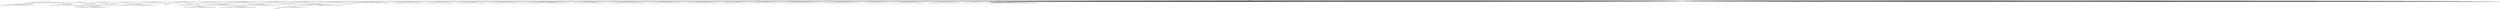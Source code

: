 digraph g {
	"59" -> "60";
	"60" [color=indianred1, style=filled, label="36"];
	"57" -> "58";
	"58" [label="38"];
	"57" -> "59";
	"59" [label="6"];
	"53" -> "54";
	"54" [color=indianred1, style=filled, label="12"];
	"52" -> "53";
	"53" [label="30"];
	"49" -> "50";
	"50" [label="23"];
	"48" -> "49";
	"49" [color=indianred1, style=filled, label="10"];
	"47" -> "48";
	"48" [label="41"];
	"41" -> "42";
	"42" [color=indianred1, style=filled, label="2"];
	"40" -> "41";
	"41" [label="39"];
	"39" -> "40";
	"40" [color=indianred1, style=filled, label="25"];
	"38" -> "39";
	"39" [label="2"];
	"35" -> "36";
	"36" [color=indianred1, style=filled, label="15"];
	"34" -> "35";
	"35" [label="34"];
	"32" -> "33";
	"33" [label="44"];
	"30" -> "31";
	"31" [color=indianred1, style=filled, label="26"];
	"29" -> "30";
	"30" [label="9"];
	"26" -> "27";
	"27" [color=indianred1, style=filled, label="17"];
	"25" -> "26";
	"26" [label="37"];
	"24" -> "25";
	"25" [color=indianred1, style=filled, label="13"];
	"23" -> "24";
	"24" [label="17"];
	"17" -> "18";
	"18" [color=indianred1, style=filled, label="5"];
	"16" -> "17";
	"17" [label="35"];
	"15" -> "16";
	"16" [color=indianred1, style=filled, label="33"];
	"14" -> "15";
	"15" [label="5"];
	"10" -> "11";
	"11" [label="42"];
	"8" -> "9";
	"9" [label="24"];
	"7" -> "8";
	"8" [color=indianred1, style=filled, label="28"];
	"6" -> "7";
	"7" [label="43"];
	"5" -> "6";
	"6" [color=indianred1, style=filled, label="4"];
	"4" -> "5";
	"5" [label="28"];
	"1" -> "2";
	"2" [label="27"];
	"0" -> "1";
	"1" [label="50"];
	"0" -> "3";
	"3" [label="48"];
	"0" -> "4";
	"4" [label="4"];
	"0" -> "10";
	"10" [label="7"];
	"0" -> "12";
	"12" [label="46"];
	"0" -> "13";
	"13" [label="1"];
	"0" -> "14";
	"14" [label="33"];
	"0" -> "19";
	"19" [label="29"];
	"0" -> "20";
	"20" [label="49"];
	"0" -> "21";
	"21" [label="47"];
	"0" -> "22";
	"22" [label="14"];
	"0" -> "23";
	"23" [label="13"];
	"0" -> "28";
	"28" [label="19"];
	"0" -> "29";
	"29" [label="26"];
	"0" -> "32";
	"32" [label="22"];
	"0" -> "34";
	"34" [label="15"];
	"0" -> "37";
	"37" [label="8"];
	"0" -> "38";
	"38" [label="25"];
	"0" -> "43";
	"43" [label="21"];
	"0" -> "44";
	"44" [label="3"];
	"0" -> "45";
	"45" [label="40"];
	"0" -> "46";
	"46" [label="32"];
	"0" -> "47";
	"47" [label="10"];
	"0" -> "51";
	"51" [label="31"];
	"0" -> "52";
	"52" [label="12"];
	"0" -> "55";
	"55" [label="45"];
	"0" -> "56";
	"56" [label="16"];
	"0" -> "57";
	"57" [label="36"];
	"0" -> "61";
	"61" [label="18"];
	"0" -> "62";
	"62" [label="20"];
	"0" -> "63";
	"63" [label="11"];
	"0" [label="germline"];
	"0" -> "cell1";
	"cell1" [shape=box];
	"37" -> "cell2";
	"cell2" [shape=box];
	"0" -> "cell3";
	"cell3" [shape=box];
	"0" -> "cell4";
	"cell4" [shape=box];
	"0" -> "cell5";
	"cell5" [shape=box];
	"0" -> "cell6";
	"cell6" [shape=box];
	"0" -> "cell7";
	"cell7" [shape=box];
	"14" -> "cell8";
	"cell8" [shape=box];
	"6" -> "cell9";
	"cell9" [shape=box];
	"51" -> "cell10";
	"cell10" [shape=box];
	"3" -> "cell11";
	"cell11" [shape=box];
	"0" -> "cell12";
	"cell12" [shape=box];
	"0" -> "cell13";
	"cell13" [shape=box];
	"0" -> "cell14";
	"cell14" [shape=box];
	"29" -> "cell15";
	"cell15" [shape=box];
	"0" -> "cell16";
	"cell16" [shape=box];
	"0" -> "cell17";
	"cell17" [shape=box];
	"36" -> "cell18";
	"cell18" [shape=box];
	"0" -> "cell19";
	"cell19" [shape=box];
	"1" -> "cell20";
	"cell20" [shape=box];
	"28" -> "cell21";
	"cell21" [shape=box];
	"12" -> "cell22";
	"cell22" [shape=box];
	"24" -> "cell23";
	"cell23" [shape=box];
	"18" -> "cell24";
	"cell24" [shape=box];
	"0" -> "cell25";
	"cell25" [shape=box];
	"29" -> "cell26";
	"cell26" [shape=box];
	"43" -> "cell27";
	"cell27" [shape=box];
	"0" -> "cell28";
	"cell28" [shape=box];
	"0" -> "cell29";
	"cell29" [shape=box];
	"0" -> "cell30";
	"cell30" [shape=box];
	"0" -> "cell31";
	"cell31" [shape=box];
	"12" -> "cell32";
	"cell32" [shape=box];
	"0" -> "cell33";
	"cell33" [shape=box];
	"54" -> "cell34";
	"cell34" [shape=box];
	"0" -> "cell35";
	"cell35" [shape=box];
	"0" -> "cell36";
	"cell36" [shape=box];
	"0" -> "cell37";
	"cell37" [shape=box];
	"38" -> "cell38";
	"cell38" [shape=box];
	"29" -> "cell39";
	"cell39" [shape=box];
	"42" -> "cell40";
	"cell40" [shape=box];
	"29" -> "cell41";
	"cell41" [shape=box];
	"0" -> "cell42";
	"cell42" [shape=box];
	"0" -> "cell43";
	"cell43" [shape=box];
	"6" -> "cell44";
	"cell44" [shape=box];
	"4" -> "cell45";
	"cell45" [shape=box];
	"13" -> "cell46";
	"cell46" [shape=box];
	"0" -> "cell47";
	"cell47" [shape=box];
	"13" -> "cell48";
	"cell48" [shape=box];
	"22" -> "cell49";
	"cell49" [shape=box];
	"60" -> "cell50";
	"cell50" [shape=box];
	"56" -> "cell51";
	"cell51" [shape=box];
	"38" -> "cell52";
	"cell52" [shape=box];
	"0" -> "cell53";
	"cell53" [shape=box];
	"45" -> "cell54";
	"cell54" [shape=box];
	"0" -> "cell55";
	"cell55" [shape=box];
	"0" -> "cell56";
	"cell56" [shape=box];
	"47" -> "cell57";
	"cell57" [shape=box];
	"32" -> "cell58";
	"cell58" [shape=box];
	"0" -> "cell59";
	"cell59" [shape=box];
	"57" -> "cell60";
	"cell60" [shape=box];
	"0" -> "cell61";
	"cell61" [shape=box];
	"0" -> "cell62";
	"cell62" [shape=box];
	"0" -> "cell63";
	"cell63" [shape=box];
	"32" -> "cell64";
	"cell64" [shape=box];
	"0" -> "cell65";
	"cell65" [shape=box];
	"17" -> "cell66";
	"cell66" [shape=box];
	"55" -> "cell67";
	"cell67" [shape=box];
	"0" -> "cell68";
	"cell68" [shape=box];
	"0" -> "cell69";
	"cell69" [shape=box];
	"60" -> "cell70";
	"cell70" [shape=box];
	"0" -> "cell71";
	"cell71" [shape=box];
	"0" -> "cell72";
	"cell72" [shape=box];
	"0" -> "cell73";
	"cell73" [shape=box];
	"0" -> "cell74";
	"cell74" [shape=box];
	"19" -> "cell75";
	"cell75" [shape=box];
	"0" -> "cell76";
	"cell76" [shape=box];
	"8" -> "cell77";
	"cell77" [shape=box];
	"8" -> "cell78";
	"cell78" [shape=box];
	"3" -> "cell79";
	"cell79" [shape=box];
	"0" -> "cell80";
	"cell80" [shape=box];
	"57" -> "cell81";
	"cell81" [shape=box];
	"10" -> "cell82";
	"cell82" [shape=box];
	"63" -> "cell83";
	"cell83" [shape=box];
	"50" -> "cell84";
	"cell84" [shape=box];
	"31" -> "cell85";
	"cell85" [shape=box];
	"0" -> "cell86";
	"cell86" [shape=box];
	"0" -> "cell87";
	"cell87" [shape=box];
	"0" -> "cell88";
	"cell88" [shape=box];
	"0" -> "cell89";
	"cell89" [shape=box];
	"0" -> "cell90";
	"cell90" [shape=box];
	"22" -> "cell91";
	"cell91" [shape=box];
	"47" -> "cell92";
	"cell92" [shape=box];
	"63" -> "cell93";
	"cell93" [shape=box];
	"37" -> "cell94";
	"cell94" [shape=box];
	"0" -> "cell95";
	"cell95" [shape=box];
	"0" -> "cell96";
	"cell96" [shape=box];
	"0" -> "cell97";
	"cell97" [shape=box];
	"38" -> "cell98";
	"cell98" [shape=box];
	"1" -> "cell99";
	"cell99" [shape=box];
	"0" -> "cell100";
	"cell100" [shape=box];
	"0" -> "cell101";
	"cell101" [shape=box];
	"60" -> "cell102";
	"cell102" [shape=box];
	"4" -> "cell103";
	"cell103" [shape=box];
	"0" -> "cell104";
	"cell104" [shape=box];
	"0" -> "cell105";
	"cell105" [shape=box];
	"0" -> "cell106";
	"cell106" [shape=box];
	"0" -> "cell107";
	"cell107" [shape=box];
	"10" -> "cell108";
	"cell108" [shape=box];
	"46" -> "cell109";
	"cell109" [shape=box];
	"0" -> "cell110";
	"cell110" [shape=box];
	"25" -> "cell111";
	"cell111" [shape=box];
	"46" -> "cell112";
	"cell112" [shape=box];
	"0" -> "cell113";
	"cell113" [shape=box];
	"3" -> "cell114";
	"cell114" [shape=box];
	"6" -> "cell115";
	"cell115" [shape=box];
	"0" -> "cell116";
	"cell116" [shape=box];
	"0" -> "cell117";
	"cell117" [shape=box];
	"0" -> "cell118";
	"cell118" [shape=box];
	"0" -> "cell119";
	"cell119" [shape=box];
	"6" -> "cell120";
	"cell120" [shape=box];
	"0" -> "cell121";
	"cell121" [shape=box];
	"0" -> "cell122";
	"cell122" [shape=box];
	"0" -> "cell123";
	"cell123" [shape=box];
	"54" -> "cell124";
	"cell124" [shape=box];
	"0" -> "cell125";
	"cell125" [shape=box];
	"0" -> "cell126";
	"cell126" [shape=box];
	"23" -> "cell127";
	"cell127" [shape=box];
	"28" -> "cell128";
	"cell128" [shape=box];
	"0" -> "cell129";
	"cell129" [shape=box];
	"56" -> "cell130";
	"cell130" [shape=box];
	"63" -> "cell131";
	"cell131" [shape=box];
	"27" -> "cell132";
	"cell132" [shape=box];
	"33" -> "cell133";
	"cell133" [shape=box];
	"22" -> "cell134";
	"cell134" [shape=box];
	"6" -> "cell135";
	"cell135" [shape=box];
	"38" -> "cell136";
	"cell136" [shape=box];
	"0" -> "cell137";
	"cell137" [shape=box];
	"20" -> "cell138";
	"cell138" [shape=box];
	"0" -> "cell139";
	"cell139" [shape=box];
	"13" -> "cell140";
	"cell140" [shape=box];
	"57" -> "cell141";
	"cell141" [shape=box];
	"0" -> "cell142";
	"cell142" [shape=box];
	"0" -> "cell143";
	"cell143" [shape=box];
	"20" -> "cell144";
	"cell144" [shape=box];
	"0" -> "cell145";
	"cell145" [shape=box];
	"23" -> "cell146";
	"cell146" [shape=box];
	"23" -> "cell147";
	"cell147" [shape=box];
	"20" -> "cell148";
	"cell148" [shape=box];
	"19" -> "cell149";
	"cell149" [shape=box];
	"0" -> "cell150";
	"cell150" [shape=box];
	"0" -> "cell151";
	"cell151" [shape=box];
	"0" -> "cell152";
	"cell152" [shape=box];
	"0" -> "cell153";
	"cell153" [shape=box];
	"0" -> "cell154";
	"cell154" [shape=box];
	"10" -> "cell155";
	"cell155" [shape=box];
	"0" -> "cell156";
	"cell156" [shape=box];
	"0" -> "cell157";
	"cell157" [shape=box];
	"44" -> "cell158";
	"cell158" [shape=box];
	"28" -> "cell159";
	"cell159" [shape=box];
	"0" -> "cell160";
	"cell160" [shape=box];
	"51" -> "cell161";
	"cell161" [shape=box];
	"55" -> "cell162";
	"cell162" [shape=box];
	"4" -> "cell163";
	"cell163" [shape=box];
	"22" -> "cell164";
	"cell164" [shape=box];
	"0" -> "cell165";
	"cell165" [shape=box];
	"0" -> "cell166";
	"cell166" [shape=box];
	"36" -> "cell167";
	"cell167" [shape=box];
	"16" -> "cell168";
	"cell168" [shape=box];
	"21" -> "cell169";
	"cell169" [shape=box];
	"19" -> "cell170";
	"cell170" [shape=box];
	"0" -> "cell171";
	"cell171" [shape=box];
	"25" -> "cell172";
	"cell172" [shape=box];
	"0" -> "cell173";
	"cell173" [shape=box];
	"0" -> "cell174";
	"cell174" [shape=box];
	"6" -> "cell175";
	"cell175" [shape=box];
	"2" -> "cell176";
	"cell176" [shape=box];
	"0" -> "cell177";
	"cell177" [shape=box];
	"0" -> "cell178";
	"cell178" [shape=box];
	"18" -> "cell179";
	"cell179" [shape=box];
	"0" -> "cell180";
	"cell180" [shape=box];
	"37" -> "cell181";
	"cell181" [shape=box];
	"0" -> "cell182";
	"cell182" [shape=box];
	"61" -> "cell183";
	"cell183" [shape=box];
	"21" -> "cell184";
	"cell184" [shape=box];
	"0" -> "cell185";
	"cell185" [shape=box];
	"36" -> "cell186";
	"cell186" [shape=box];
	"0" -> "cell187";
	"cell187" [shape=box];
	"16" -> "cell188";
	"cell188" [shape=box];
	"0" -> "cell189";
	"cell189" [shape=box];
	"0" -> "cell190";
	"cell190" [shape=box];
	"0" -> "cell191";
	"cell191" [shape=box];
	"39" -> "cell192";
	"cell192" [shape=box];
	"0" -> "cell193";
	"cell193" [shape=box];
	"0" -> "cell194";
	"cell194" [shape=box];
	"4" -> "cell195";
	"cell195" [shape=box];
	"1" -> "cell196";
	"cell196" [shape=box];
	"0" -> "cell197";
	"cell197" [shape=box];
	"36" -> "cell198";
	"cell198" [shape=box];
	"45" -> "cell199";
	"cell199" [shape=box];
	"0" -> "cell200";
	"cell200" [shape=box];
	"0" -> "cell201";
	"cell201" [shape=box];
	"62" -> "cell202";
	"cell202" [shape=box];
	"23" -> "cell203";
	"cell203" [shape=box];
	"20" -> "cell204";
	"cell204" [shape=box];
	"0" -> "cell205";
	"cell205" [shape=box];
	"12" -> "cell206";
	"cell206" [shape=box];
	"0" -> "cell207";
	"cell207" [shape=box];
	"16" -> "cell208";
	"cell208" [shape=box];
	"6" -> "cell209";
	"cell209" [shape=box];
	"31" -> "cell210";
	"cell210" [shape=box];
	"0" -> "cell211";
	"cell211" [shape=box];
	"56" -> "cell212";
	"cell212" [shape=box];
	"0" -> "cell213";
	"cell213" [shape=box];
	"24" -> "cell214";
	"cell214" [shape=box];
	"0" -> "cell215";
	"cell215" [shape=box];
	"42" -> "cell216";
	"cell216" [shape=box];
	"45" -> "cell217";
	"cell217" [shape=box];
	"0" -> "cell218";
	"cell218" [shape=box];
	"19" -> "cell219";
	"cell219" [shape=box];
	"3" -> "cell220";
	"cell220" [shape=box];
	"37" -> "cell221";
	"cell221" [shape=box];
	"0" -> "cell222";
	"cell222" [shape=box];
	"18" -> "cell223";
	"cell223" [shape=box];
	"0" -> "cell224";
	"cell224" [shape=box];
	"20" -> "cell225";
	"cell225" [shape=box];
	"0" -> "cell226";
	"cell226" [shape=box];
	"0" -> "cell227";
	"cell227" [shape=box];
	"31" -> "cell228";
	"cell228" [shape=box];
	"0" -> "cell229";
	"cell229" [shape=box];
	"0" -> "cell230";
	"cell230" [shape=box];
	"0" -> "cell231";
	"cell231" [shape=box];
	"0" -> "cell232";
	"cell232" [shape=box];
	"0" -> "cell233";
	"cell233" [shape=box];
	"0" -> "cell234";
	"cell234" [shape=box];
	"0" -> "cell235";
	"cell235" [shape=box];
	"3" -> "cell236";
	"cell236" [shape=box];
	"0" -> "cell237";
	"cell237" [shape=box];
	"0" -> "cell238";
	"cell238" [shape=box];
	"21" -> "cell239";
	"cell239" [shape=box];
	"6" -> "cell240";
	"cell240" [shape=box];
	"0" -> "cell241";
	"cell241" [shape=box];
	"0" -> "cell242";
	"cell242" [shape=box];
	"30" -> "cell243";
	"cell243" [shape=box];
	"61" -> "cell244";
	"cell244" [shape=box];
	"0" -> "cell245";
	"cell245" [shape=box];
	"23" -> "cell246";
	"cell246" [shape=box];
	"0" -> "cell247";
	"cell247" [shape=box];
	"52" -> "cell248";
	"cell248" [shape=box];
	"0" -> "cell249";
	"cell249" [shape=box];
	"58" -> "cell250";
	"cell250" [shape=box];
	"0" -> "cell251";
	"cell251" [shape=box];
	"46" -> "cell252";
	"cell252" [shape=box];
	"0" -> "cell253";
	"cell253" [shape=box];
	"0" -> "cell254";
	"cell254" [shape=box];
	"36" -> "cell255";
	"cell255" [shape=box];
	"0" -> "cell256";
	"cell256" [shape=box];
	"0" -> "cell257";
	"cell257" [shape=box];
	"0" -> "cell258";
	"cell258" [shape=box];
	"52" -> "cell259";
	"cell259" [shape=box];
	"0" -> "cell260";
	"cell260" [shape=box];
	"0" -> "cell261";
	"cell261" [shape=box];
	"0" -> "cell262";
	"cell262" [shape=box];
	"25" -> "cell263";
	"cell263" [shape=box];
	"19" -> "cell264";
	"cell264" [shape=box];
	"0" -> "cell265";
	"cell265" [shape=box];
	"54" -> "cell266";
	"cell266" [shape=box];
	"52" -> "cell267";
	"cell267" [shape=box];
	"0" -> "cell268";
	"cell268" [shape=box];
	"20" -> "cell269";
	"cell269" [shape=box];
	"47" -> "cell270";
	"cell270" [shape=box];
	"0" -> "cell271";
	"cell271" [shape=box];
	"34" -> "cell272";
	"cell272" [shape=box];
	"60" -> "cell273";
	"cell273" [shape=box];
	"41" -> "cell274";
	"cell274" [shape=box];
	"60" -> "cell275";
	"cell275" [shape=box];
	"0" -> "cell276";
	"cell276" [shape=box];
	"14" -> "cell277";
	"cell277" [shape=box];
	"0" -> "cell278";
	"cell278" [shape=box];
	"23" -> "cell279";
	"cell279" [shape=box];
	"36" -> "cell280";
	"cell280" [shape=box];
	"1" -> "cell281";
	"cell281" [shape=box];
	"59" -> "cell282";
	"cell282" [shape=box];
	"55" -> "cell283";
	"cell283" [shape=box];
	"0" -> "cell284";
	"cell284" [shape=box];
	"22" -> "cell285";
	"cell285" [shape=box];
	"0" -> "cell286";
	"cell286" [shape=box];
	"3" -> "cell287";
	"cell287" [shape=box];
	"56" -> "cell288";
	"cell288" [shape=box];
	"0" -> "cell289";
	"cell289" [shape=box];
	"0" -> "cell290";
	"cell290" [shape=box];
	"0" -> "cell291";
	"cell291" [shape=box];
	"0" -> "cell292";
	"cell292" [shape=box];
	"0" -> "cell293";
	"cell293" [shape=box];
	"29" -> "cell294";
	"cell294" [shape=box];
	"33" -> "cell295";
	"cell295" [shape=box];
	"12" -> "cell296";
	"cell296" [shape=box];
	"42" -> "cell297";
	"cell297" [shape=box];
	"0" -> "cell298";
	"cell298" [shape=box];
	"38" -> "cell299";
	"cell299" [shape=box];
	"0" -> "cell300";
	"cell300" [shape=box];
	"0" -> "cell301";
	"cell301" [shape=box];
	"40" -> "cell302";
	"cell302" [shape=box];
	"0" -> "cell303";
	"cell303" [shape=box];
	"37" -> "cell304";
	"cell304" [shape=box];
	"0" -> "cell305";
	"cell305" [shape=box];
	"21" -> "cell306";
	"cell306" [shape=box];
	"8" -> "cell307";
	"cell307" [shape=box];
	"20" -> "cell308";
	"cell308" [shape=box];
	"43" -> "cell309";
	"cell309" [shape=box];
	"14" -> "cell310";
	"cell310" [shape=box];
	"39" -> "cell311";
	"cell311" [shape=box];
	"0" -> "cell312";
	"cell312" [shape=box];
	"28" -> "cell313";
	"cell313" [shape=box];
	"0" -> "cell314";
	"cell314" [shape=box];
	"58" -> "cell315";
	"cell315" [shape=box];
	"0" -> "cell316";
	"cell316" [shape=box];
	"63" -> "cell317";
	"cell317" [shape=box];
	"10" -> "cell318";
	"cell318" [shape=box];
	"0" -> "cell319";
	"cell319" [shape=box];
	"0" -> "cell320";
	"cell320" [shape=box];
	"23" -> "cell321";
	"cell321" [shape=box];
	"6" -> "cell322";
	"cell322" [shape=box];
	"44" -> "cell323";
	"cell323" [shape=box];
	"47" -> "cell324";
	"cell324" [shape=box];
	"18" -> "cell325";
	"cell325" [shape=box];
	"47" -> "cell326";
	"cell326" [shape=box];
	"43" -> "cell327";
	"cell327" [shape=box];
	"0" -> "cell328";
	"cell328" [shape=box];
	"0" -> "cell329";
	"cell329" [shape=box];
	"0" -> "cell330";
	"cell330" [shape=box];
	"0" -> "cell331";
	"cell331" [shape=box];
	"62" -> "cell332";
	"cell332" [shape=box];
	"20" -> "cell333";
	"cell333" [shape=box];
	"3" -> "cell334";
	"cell334" [shape=box];
	"55" -> "cell335";
	"cell335" [shape=box];
	"0" -> "cell336";
	"cell336" [shape=box];
	"0" -> "cell337";
	"cell337" [shape=box];
	"46" -> "cell338";
	"cell338" [shape=box];
	"55" -> "cell339";
	"cell339" [shape=box];
	"0" -> "cell340";
	"cell340" [shape=box];
	"49" -> "cell341";
	"cell341" [shape=box];
	"10" -> "cell342";
	"cell342" [shape=box];
	"0" -> "cell343";
	"cell343" [shape=box];
	"0" -> "cell344";
	"cell344" [shape=box];
	"30" -> "cell345";
	"cell345" [shape=box];
	"0" -> "cell346";
	"cell346" [shape=box];
	"3" -> "cell347";
	"cell347" [shape=box];
	"0" -> "cell348";
	"cell348" [shape=box];
	"13" -> "cell349";
	"cell349" [shape=box];
	"0" -> "cell350";
	"cell350" [shape=box];
	"0" -> "cell351";
	"cell351" [shape=box];
	"52" -> "cell352";
	"cell352" [shape=box];
	"56" -> "cell353";
	"cell353" [shape=box];
	"0" -> "cell354";
	"cell354" [shape=box];
	"0" -> "cell355";
	"cell355" [shape=box];
	"18" -> "cell356";
	"cell356" [shape=box];
	"42" -> "cell357";
	"cell357" [shape=box];
	"0" -> "cell358";
	"cell358" [shape=box];
	"0" -> "cell359";
	"cell359" [shape=box];
	"57" -> "cell360";
	"cell360" [shape=box];
	"0" -> "cell361";
	"cell361" [shape=box];
	"0" -> "cell362";
	"cell362" [shape=box];
	"1" -> "cell363";
	"cell363" [shape=box];
	"0" -> "cell364";
	"cell364" [shape=box];
	"63" -> "cell365";
	"cell365" [shape=box];
	"63" -> "cell366";
	"cell366" [shape=box];
	"61" -> "cell367";
	"cell367" [shape=box];
	"51" -> "cell368";
	"cell368" [shape=box];
	"0" -> "cell369";
	"cell369" [shape=box];
	"0" -> "cell370";
	"cell370" [shape=box];
	"0" -> "cell371";
	"cell371" [shape=box];
	"0" -> "cell372";
	"cell372" [shape=box];
	"0" -> "cell373";
	"cell373" [shape=box];
	"6" -> "cell374";
	"cell374" [shape=box];
	"14" -> "cell375";
	"cell375" [shape=box];
	"6" -> "cell376";
	"cell376" [shape=box];
	"40" -> "cell377";
	"cell377" [shape=box];
	"56" -> "cell378";
	"cell378" [shape=box];
	"0" -> "cell379";
	"cell379" [shape=box];
	"55" -> "cell380";
	"cell380" [shape=box];
	"63" -> "cell381";
	"cell381" [shape=box];
	"0" -> "cell382";
	"cell382" [shape=box];
	"27" -> "cell383";
	"cell383" [shape=box];
	"51" -> "cell384";
	"cell384" [shape=box];
	"0" -> "cell385";
	"cell385" [shape=box];
	"0" -> "cell386";
	"cell386" [shape=box];
	"25" -> "cell387";
	"cell387" [shape=box];
	"16" -> "cell388";
	"cell388" [shape=box];
	"11" -> "cell389";
	"cell389" [shape=box];
	"0" -> "cell390";
	"cell390" [shape=box];
	"0" -> "cell391";
	"cell391" [shape=box];
	"11" -> "cell392";
	"cell392" [shape=box];
	"8" -> "cell393";
	"cell393" [shape=box];
	"55" -> "cell394";
	"cell394" [shape=box];
	"62" -> "cell395";
	"cell395" [shape=box];
	"0" -> "cell396";
	"cell396" [shape=box];
	"0" -> "cell397";
	"cell397" [shape=box];
	"0" -> "cell398";
	"cell398" [shape=box];
	"57" -> "cell399";
	"cell399" [shape=box];
	"51" -> "cell400";
	"cell400" [shape=box];
	"0" -> "cell401";
	"cell401" [shape=box];
	"0" -> "cell402";
	"cell402" [shape=box];
	"1" -> "cell403";
	"cell403" [shape=box];
	"28" -> "cell404";
	"cell404" [shape=box];
	"2" -> "cell405";
	"cell405" [shape=box];
	"0" -> "cell406";
	"cell406" [shape=box];
	"16" -> "cell407";
	"cell407" [shape=box];
	"49" -> "cell408";
	"cell408" [shape=box];
	"1" -> "cell409";
	"cell409" [shape=box];
	"14" -> "cell410";
	"cell410" [shape=box];
	"0" -> "cell411";
	"cell411" [shape=box];
	"0" -> "cell412";
	"cell412" [shape=box];
	"0" -> "cell413";
	"cell413" [shape=box];
	"0" -> "cell414";
	"cell414" [shape=box];
	"0" -> "cell415";
	"cell415" [shape=box];
	"0" -> "cell416";
	"cell416" [shape=box];
	"18" -> "cell417";
	"cell417" [shape=box];
	"0" -> "cell418";
	"cell418" [shape=box];
	"0" -> "cell419";
	"cell419" [shape=box];
	"0" -> "cell420";
	"cell420" [shape=box];
	"0" -> "cell421";
	"cell421" [shape=box];
	"0" -> "cell422";
	"cell422" [shape=box];
	"0" -> "cell423";
	"cell423" [shape=box];
	"0" -> "cell424";
	"cell424" [shape=box];
	"16" -> "cell425";
	"cell425" [shape=box];
	"0" -> "cell426";
	"cell426" [shape=box];
	"0" -> "cell427";
	"cell427" [shape=box];
	"1" -> "cell428";
	"cell428" [shape=box];
	"43" -> "cell429";
	"cell429" [shape=box];
	"56" -> "cell430";
	"cell430" [shape=box];
	"62" -> "cell431";
	"cell431" [shape=box];
	"40" -> "cell432";
	"cell432" [shape=box];
	"0" -> "cell433";
	"cell433" [shape=box];
	"0" -> "cell434";
	"cell434" [shape=box];
	"0" -> "cell435";
	"cell435" [shape=box];
	"3" -> "cell436";
	"cell436" [shape=box];
	"27" -> "cell437";
	"cell437" [shape=box];
	"60" -> "cell438";
	"cell438" [shape=box];
	"25" -> "cell439";
	"cell439" [shape=box];
	"21" -> "cell440";
	"cell440" [shape=box];
	"0" -> "cell441";
	"cell441" [shape=box];
	"54" -> "cell442";
	"cell442" [shape=box];
	"40" -> "cell443";
	"cell443" [shape=box];
	"61" -> "cell444";
	"cell444" [shape=box];
	"1" -> "cell445";
	"cell445" [shape=box];
	"6" -> "cell446";
	"cell446" [shape=box];
	"13" -> "cell447";
	"cell447" [shape=box];
	"4" -> "cell448";
	"cell448" [shape=box];
	"49" -> "cell449";
	"cell449" [shape=box];
	"0" -> "cell450";
	"cell450" [shape=box];
	"48" -> "cell451";
	"cell451" [shape=box];
	"0" -> "cell452";
	"cell452" [shape=box];
	"43" -> "cell453";
	"cell453" [shape=box];
	"0" -> "cell454";
	"cell454" [shape=box];
	"21" -> "cell455";
	"cell455" [shape=box];
	"0" -> "cell456";
	"cell456" [shape=box];
	"0" -> "cell457";
	"cell457" [shape=box];
	"57" -> "cell458";
	"cell458" [shape=box];
	"62" -> "cell459";
	"cell459" [shape=box];
	"0" -> "cell460";
	"cell460" [shape=box];
	"8" -> "cell461";
	"cell461" [shape=box];
	"0" -> "cell462";
	"cell462" [shape=box];
	"63" -> "cell463";
	"cell463" [shape=box];
	"0" -> "cell464";
	"cell464" [shape=box];
	"0" -> "cell465";
	"cell465" [shape=box];
	"0" -> "cell466";
	"cell466" [shape=box];
	"0" -> "cell467";
	"cell467" [shape=box];
	"4" -> "cell468";
	"cell468" [shape=box];
	"0" -> "cell469";
	"cell469" [shape=box];
	"0" -> "cell470";
	"cell470" [shape=box];
	"0" -> "cell471";
	"cell471" [shape=box];
	"0" -> "cell472";
	"cell472" [shape=box];
	"0" -> "cell473";
	"cell473" [shape=box];
	"22" -> "cell474";
	"cell474" [shape=box];
	"0" -> "cell475";
	"cell475" [shape=box];
	"0" -> "cell476";
	"cell476" [shape=box];
	"40" -> "cell477";
	"cell477" [shape=box];
	"0" -> "cell478";
	"cell478" [shape=box];
	"42" -> "cell479";
	"cell479" [shape=box];
	"60" -> "cell480";
	"cell480" [shape=box];
	"0" -> "cell481";
	"cell481" [shape=box];
	"0" -> "cell482";
	"cell482" [shape=box];
	"0" -> "cell483";
	"cell483" [shape=box];
	"34" -> "cell484";
	"cell484" [shape=box];
	"2" -> "cell485";
	"cell485" [shape=box];
	"41" -> "cell486";
	"cell486" [shape=box];
	"0" -> "cell487";
	"cell487" [shape=box];
	"0" -> "cell488";
	"cell488" [shape=box];
	"11" -> "cell489";
	"cell489" [shape=box];
	"0" -> "cell490";
	"cell490" [shape=box];
	"14" -> "cell491";
	"cell491" [shape=box];
	"0" -> "cell492";
	"cell492" [shape=box];
	"0" -> "cell493";
	"cell493" [shape=box];
	"1" -> "cell494";
	"cell494" [shape=box];
	"36" -> "cell495";
	"cell495" [shape=box];
	"0" -> "cell496";
	"cell496" [shape=box];
	"17" -> "cell497";
	"cell497" [shape=box];
	"61" -> "cell498";
	"cell498" [shape=box];
	"49" -> "cell499";
	"cell499" [shape=box];
	"6" -> "cell500";
	"cell500" [shape=box];
	"0" -> "cell501";
	"cell501" [shape=box];
	"18" -> "cell502";
	"cell502" [shape=box];
	"0" -> "cell503";
	"cell503" [shape=box];
	"0" -> "cell504";
	"cell504" [shape=box];
	"0" -> "cell505";
	"cell505" [shape=box];
	"20" -> "cell506";
	"cell506" [shape=box];
	"0" -> "cell507";
	"cell507" [shape=box];
	"0" -> "cell508";
	"cell508" [shape=box];
	"23" -> "cell509";
	"cell509" [shape=box];
	"1" -> "cell510";
	"cell510" [shape=box];
	"0" -> "cell511";
	"cell511" [shape=box];
	"0" -> "cell512";
	"cell512" [shape=box];
	"19" -> "cell513";
	"cell513" [shape=box];
	"18" -> "cell514";
	"cell514" [shape=box];
	"0" -> "cell515";
	"cell515" [shape=box];
	"0" -> "cell516";
	"cell516" [shape=box];
	"0" -> "cell517";
	"cell517" [shape=box];
	"41" -> "cell518";
	"cell518" [shape=box];
	"22" -> "cell519";
	"cell519" [shape=box];
	"0" -> "cell520";
	"cell520" [shape=box];
	"19" -> "cell521";
	"cell521" [shape=box];
	"0" -> "cell522";
	"cell522" [shape=box];
	"29" -> "cell523";
	"cell523" [shape=box];
	"0" -> "cell524";
	"cell524" [shape=box];
	"3" -> "cell525";
	"cell525" [shape=box];
	"0" -> "cell526";
	"cell526" [shape=box];
	"0" -> "cell527";
	"cell527" [shape=box];
	"1" -> "cell528";
	"cell528" [shape=box];
	"39" -> "cell529";
	"cell529" [shape=box];
	"0" -> "cell530";
	"cell530" [shape=box];
	"0" -> "cell531";
	"cell531" [shape=box];
	"11" -> "cell532";
	"cell532" [shape=box];
	"61" -> "cell533";
	"cell533" [shape=box];
	"55" -> "cell534";
	"cell534" [shape=box];
	"22" -> "cell535";
	"cell535" [shape=box];
	"0" -> "cell536";
	"cell536" [shape=box];
	"0" -> "cell537";
	"cell537" [shape=box];
	"0" -> "cell538";
	"cell538" [shape=box];
	"0" -> "cell539";
	"cell539" [shape=box];
	"46" -> "cell540";
	"cell540" [shape=box];
	"6" -> "cell541";
	"cell541" [shape=box];
	"0" -> "cell542";
	"cell542" [shape=box];
	"36" -> "cell543";
	"cell543" [shape=box];
	"0" -> "cell544";
	"cell544" [shape=box];
	"61" -> "cell545";
	"cell545" [shape=box];
	"58" -> "cell546";
	"cell546" [shape=box];
	"55" -> "cell547";
	"cell547" [shape=box];
	"58" -> "cell548";
	"cell548" [shape=box];
	"25" -> "cell549";
	"cell549" [shape=box];
	"0" -> "cell550";
	"cell550" [shape=box];
	"14" -> "cell551";
	"cell551" [shape=box];
	"0" -> "cell552";
	"cell552" [shape=box];
	"63" -> "cell553";
	"cell553" [shape=box];
	"61" -> "cell554";
	"cell554" [shape=box];
	"60" -> "cell555";
	"cell555" [shape=box];
	"0" -> "cell556";
	"cell556" [shape=box];
	"54" -> "cell557";
	"cell557" [shape=box];
	"4" -> "cell558";
	"cell558" [shape=box];
	"0" -> "cell559";
	"cell559" [shape=box];
	"0" -> "cell560";
	"cell560" [shape=box];
	"0" -> "cell561";
	"cell561" [shape=box];
	"0" -> "cell562";
	"cell562" [shape=box];
	"51" -> "cell563";
	"cell563" [shape=box];
	"0" -> "cell564";
	"cell564" [shape=box];
	"62" -> "cell565";
	"cell565" [shape=box];
	"16" -> "cell566";
	"cell566" [shape=box];
	"22" -> "cell567";
	"cell567" [shape=box];
	"0" -> "cell568";
	"cell568" [shape=box];
	"23" -> "cell569";
	"cell569" [shape=box];
	"51" -> "cell570";
	"cell570" [shape=box];
	"0" -> "cell571";
	"cell571" [shape=box];
	"0" -> "cell572";
	"cell572" [shape=box];
	"0" -> "cell573";
	"cell573" [shape=box];
	"0" -> "cell574";
	"cell574" [shape=box];
	"0" -> "cell575";
	"cell575" [shape=box];
	"28" -> "cell576";
	"cell576" [shape=box];
	"31" -> "cell577";
	"cell577" [shape=box];
	"19" -> "cell578";
	"cell578" [shape=box];
	"6" -> "cell579";
	"cell579" [shape=box];
	"0" -> "cell580";
	"cell580" [shape=box];
	"22" -> "cell581";
	"cell581" [shape=box];
	"51" -> "cell582";
	"cell582" [shape=box];
	"0" -> "cell583";
	"cell583" [shape=box];
	"0" -> "cell584";
	"cell584" [shape=box];
	"6" -> "cell585";
	"cell585" [shape=box];
	"0" -> "cell586";
	"cell586" [shape=box];
	"0" -> "cell587";
	"cell587" [shape=box];
	"0" -> "cell588";
	"cell588" [shape=box];
	"0" -> "cell589";
	"cell589" [shape=box];
	"0" -> "cell590";
	"cell590" [shape=box];
	"60" -> "cell591";
	"cell591" [shape=box];
	"54" -> "cell592";
	"cell592" [shape=box];
	"22" -> "cell593";
	"cell593" [shape=box];
	"0" -> "cell594";
	"cell594" [shape=box];
	"0" -> "cell595";
	"cell595" [shape=box];
	"60" -> "cell596";
	"cell596" [shape=box];
	"0" -> "cell597";
	"cell597" [shape=box];
	"54" -> "cell598";
	"cell598" [shape=box];
	"0" -> "cell599";
	"cell599" [shape=box];
	"0" -> "cell600";
	"cell600" [shape=box];
	"0" -> "cell601";
	"cell601" [shape=box];
	"25" -> "cell602";
	"cell602" [shape=box];
	"0" -> "cell603";
	"cell603" [shape=box];
	"0" -> "cell604";
	"cell604" [shape=box];
	"60" -> "cell605";
	"cell605" [shape=box];
	"23" -> "cell606";
	"cell606" [shape=box];
	"42" -> "cell607";
	"cell607" [shape=box];
	"0" -> "cell608";
	"cell608" [shape=box];
	"0" -> "cell609";
	"cell609" [shape=box];
	"29" -> "cell610";
	"cell610" [shape=box];
	"0" -> "cell611";
	"cell611" [shape=box];
	"2" -> "cell612";
	"cell612" [shape=box];
	"0" -> "cell613";
	"cell613" [shape=box];
	"0" -> "cell614";
	"cell614" [shape=box];
	"27" -> "cell615";
	"cell615" [shape=box];
	"0" -> "cell616";
	"cell616" [shape=box];
	"0" -> "cell617";
	"cell617" [shape=box];
	"0" -> "cell618";
	"cell618" [shape=box];
	"0" -> "cell619";
	"cell619" [shape=box];
	"0" -> "cell620";
	"cell620" [shape=box];
	"37" -> "cell621";
	"cell621" [shape=box];
	"0" -> "cell622";
	"cell622" [shape=box];
	"0" -> "cell623";
	"cell623" [shape=box];
	"0" -> "cell624";
	"cell624" [shape=box];
	"56" -> "cell625";
	"cell625" [shape=box];
	"0" -> "cell626";
	"cell626" [shape=box];
	"0" -> "cell627";
	"cell627" [shape=box];
	"28" -> "cell628";
	"cell628" [shape=box];
	"0" -> "cell629";
	"cell629" [shape=box];
	"16" -> "cell630";
	"cell630" [shape=box];
	"0" -> "cell631";
	"cell631" [shape=box];
	"0" -> "cell632";
	"cell632" [shape=box];
	"44" -> "cell633";
	"cell633" [shape=box];
	"46" -> "cell634";
	"cell634" [shape=box];
	"25" -> "cell635";
	"cell635" [shape=box];
	"51" -> "cell636";
	"cell636" [shape=box];
	"0" -> "cell637";
	"cell637" [shape=box];
	"25" -> "cell638";
	"cell638" [shape=box];
	"34" -> "cell639";
	"cell639" [shape=box];
	"46" -> "cell640";
	"cell640" [shape=box];
	"0" -> "cell641";
	"cell641" [shape=box];
	"55" -> "cell642";
	"cell642" [shape=box];
	"29" -> "cell643";
	"cell643" [shape=box];
	"0" -> "cell644";
	"cell644" [shape=box];
	"0" -> "cell645";
	"cell645" [shape=box];
	"0" -> "cell646";
	"cell646" [shape=box];
	"0" -> "cell647";
	"cell647" [shape=box];
	"6" -> "cell648";
	"cell648" [shape=box];
	"0" -> "cell649";
	"cell649" [shape=box];
	"0" -> "cell650";
	"cell650" [shape=box];
	"44" -> "cell651";
	"cell651" [shape=box];
	"32" -> "cell652";
	"cell652" [shape=box];
	"42" -> "cell653";
	"cell653" [shape=box];
	"0" -> "cell654";
	"cell654" [shape=box];
	"0" -> "cell655";
	"cell655" [shape=box];
	"0" -> "cell656";
	"cell656" [shape=box];
	"0" -> "cell657";
	"cell657" [shape=box];
	"31" -> "cell658";
	"cell658" [shape=box];
	"0" -> "cell659";
	"cell659" [shape=box];
	"0" -> "cell660";
	"cell660" [shape=box];
	"0" -> "cell661";
	"cell661" [shape=box];
	"0" -> "cell662";
	"cell662" [shape=box];
	"0" -> "cell663";
	"cell663" [shape=box];
	"1" -> "cell664";
	"cell664" [shape=box];
	"62" -> "cell665";
	"cell665" [shape=box];
	"0" -> "cell666";
	"cell666" [shape=box];
	"0" -> "cell667";
	"cell667" [shape=box];
	"0" -> "cell668";
	"cell668" [shape=box];
	"6" -> "cell669";
	"cell669" [shape=box];
	"0" -> "cell670";
	"cell670" [shape=box];
	"27" -> "cell671";
	"cell671" [shape=box];
	"0" -> "cell672";
	"cell672" [shape=box];
	"0" -> "cell673";
	"cell673" [shape=box];
	"0" -> "cell674";
	"cell674" [shape=box];
	"0" -> "cell675";
	"cell675" [shape=box];
	"0" -> "cell676";
	"cell676" [shape=box];
	"52" -> "cell677";
	"cell677" [shape=box];
	"31" -> "cell678";
	"cell678" [shape=box];
	"0" -> "cell679";
	"cell679" [shape=box];
	"0" -> "cell680";
	"cell680" [shape=box];
	"20" -> "cell681";
	"cell681" [shape=box];
	"0" -> "cell682";
	"cell682" [shape=box];
	"10" -> "cell683";
	"cell683" [shape=box];
	"63" -> "cell684";
	"cell684" [shape=box];
	"46" -> "cell685";
	"cell685" [shape=box];
	"58" -> "cell686";
	"cell686" [shape=box];
	"46" -> "cell687";
	"cell687" [shape=box];
	"0" -> "cell688";
	"cell688" [shape=box];
	"0" -> "cell689";
	"cell689" [shape=box];
	"0" -> "cell690";
	"cell690" [shape=box];
	"0" -> "cell691";
	"cell691" [shape=box];
	"0" -> "cell692";
	"cell692" [shape=box];
	"0" -> "cell693";
	"cell693" [shape=box];
	"0" -> "cell694";
	"cell694" [shape=box];
	"3" -> "cell695";
	"cell695" [shape=box];
	"0" -> "cell696";
	"cell696" [shape=box];
	"0" -> "cell697";
	"cell697" [shape=box];
	"0" -> "cell698";
	"cell698" [shape=box];
	"0" -> "cell699";
	"cell699" [shape=box];
	"0" -> "cell700";
	"cell700" [shape=box];
	"43" -> "cell701";
	"cell701" [shape=box];
	"0" -> "cell702";
	"cell702" [shape=box];
	"62" -> "cell703";
	"cell703" [shape=box];
	"49" -> "cell704";
	"cell704" [shape=box];
	"0" -> "cell705";
	"cell705" [shape=box];
	"57" -> "cell706";
	"cell706" [shape=box];
	"0" -> "cell707";
	"cell707" [shape=box];
	"21" -> "cell708";
	"cell708" [shape=box];
	"0" -> "cell709";
	"cell709" [shape=box];
	"18" -> "cell710";
	"cell710" [shape=box];
	"0" -> "cell711";
	"cell711" [shape=box];
	"37" -> "cell712";
	"cell712" [shape=box];
	"56" -> "cell713";
	"cell713" [shape=box];
	"40" -> "cell714";
	"cell714" [shape=box];
	"57" -> "cell715";
	"cell715" [shape=box];
	"0" -> "cell716";
	"cell716" [shape=box];
	"0" -> "cell717";
	"cell717" [shape=box];
	"61" -> "cell718";
	"cell718" [shape=box];
	"57" -> "cell719";
	"cell719" [shape=box];
	"0" -> "cell720";
	"cell720" [shape=box];
	"0" -> "cell721";
	"cell721" [shape=box];
	"0" -> "cell722";
	"cell722" [shape=box];
	"44" -> "cell723";
	"cell723" [shape=box];
	"50" -> "cell724";
	"cell724" [shape=box];
	"21" -> "cell725";
	"cell725" [shape=box];
	"11" -> "cell726";
	"cell726" [shape=box];
	"62" -> "cell727";
	"cell727" [shape=box];
	"0" -> "cell728";
	"cell728" [shape=box];
	"0" -> "cell729";
	"cell729" [shape=box];
	"13" -> "cell730";
	"cell730" [shape=box];
	"25" -> "cell731";
	"cell731" [shape=box];
	"0" -> "cell732";
	"cell732" [shape=box];
	"21" -> "cell733";
	"cell733" [shape=box];
	"36" -> "cell734";
	"cell734" [shape=box];
	"0" -> "cell735";
	"cell735" [shape=box];
	"12" -> "cell736";
	"cell736" [shape=box];
	"0" -> "cell737";
	"cell737" [shape=box];
	"32" -> "cell738";
	"cell738" [shape=box];
	"25" -> "cell739";
	"cell739" [shape=box];
	"4" -> "cell740";
	"cell740" [shape=box];
	"61" -> "cell741";
	"cell741" [shape=box];
	"0" -> "cell742";
	"cell742" [shape=box];
	"0" -> "cell743";
	"cell743" [shape=box];
	"36" -> "cell744";
	"cell744" [shape=box];
	"54" -> "cell745";
	"cell745" [shape=box];
	"0" -> "cell746";
	"cell746" [shape=box];
	"0" -> "cell747";
	"cell747" [shape=box];
	"0" -> "cell748";
	"cell748" [shape=box];
	"0" -> "cell749";
	"cell749" [shape=box];
	"56" -> "cell750";
	"cell750" [shape=box];
	"35" -> "cell751";
	"cell751" [shape=box];
	"0" -> "cell752";
	"cell752" [shape=box];
	"0" -> "cell753";
	"cell753" [shape=box];
	"49" -> "cell754";
	"cell754" [shape=box];
	"0" -> "cell755";
	"cell755" [shape=box];
	"63" -> "cell756";
	"cell756" [shape=box];
	"0" -> "cell757";
	"cell757" [shape=box];
	"0" -> "cell758";
	"cell758" [shape=box];
	"0" -> "cell759";
	"cell759" [shape=box];
	"16" -> "cell760";
	"cell760" [shape=box];
	"32" -> "cell761";
	"cell761" [shape=box];
	"25" -> "cell762";
	"cell762" [shape=box];
	"0" -> "cell763";
	"cell763" [shape=box];
	"0" -> "cell764";
	"cell764" [shape=box];
	"53" -> "cell765";
	"cell765" [shape=box];
	"0" -> "cell766";
	"cell766" [shape=box];
	"47" -> "cell767";
	"cell767" [shape=box];
	"0" -> "cell768";
	"cell768" [shape=box];
	"0" -> "cell769";
	"cell769" [shape=box];
	"52" -> "cell770";
	"cell770" [shape=box];
	"0" -> "cell771";
	"cell771" [shape=box];
	"4" -> "cell772";
	"cell772" [shape=box];
	"0" -> "cell773";
	"cell773" [shape=box];
	"0" -> "cell774";
	"cell774" [shape=box];
	"0" -> "cell775";
	"cell775" [shape=box];
	"40" -> "cell776";
	"cell776" [shape=box];
	"0" -> "cell777";
	"cell777" [shape=box];
	"0" -> "cell778";
	"cell778" [shape=box];
	"27" -> "cell779";
	"cell779" [shape=box];
	"0" -> "cell780";
	"cell780" [shape=box];
	"57" -> "cell781";
	"cell781" [shape=box];
	"0" -> "cell782";
	"cell782" [shape=box];
	"55" -> "cell783";
	"cell783" [shape=box];
	"1" -> "cell784";
	"cell784" [shape=box];
	"0" -> "cell785";
	"cell785" [shape=box];
	"9" -> "cell786";
	"cell786" [shape=box];
	"46" -> "cell787";
	"cell787" [shape=box];
	"47" -> "cell788";
	"cell788" [shape=box];
	"0" -> "cell789";
	"cell789" [shape=box];
	"41" -> "cell790";
	"cell790" [shape=box];
	"0" -> "cell791";
	"cell791" [shape=box];
	"6" -> "cell792";
	"cell792" [shape=box];
	"56" -> "cell793";
	"cell793" [shape=box];
	"0" -> "cell794";
	"cell794" [shape=box];
	"33" -> "cell795";
	"cell795" [shape=box];
	"0" -> "cell796";
	"cell796" [shape=box];
	"61" -> "cell797";
	"cell797" [shape=box];
	"0" -> "cell798";
	"cell798" [shape=box];
	"14" -> "cell799";
	"cell799" [shape=box];
	"22" -> "cell800";
	"cell800" [shape=box];
	"0" -> "cell801";
	"cell801" [shape=box];
	"55" -> "cell802";
	"cell802" [shape=box];
	"20" -> "cell803";
	"cell803" [shape=box];
	"0" -> "cell804";
	"cell804" [shape=box];
	"0" -> "cell805";
	"cell805" [shape=box];
	"6" -> "cell806";
	"cell806" [shape=box];
	"38" -> "cell807";
	"cell807" [shape=box];
	"11" -> "cell808";
	"cell808" [shape=box];
	"28" -> "cell809";
	"cell809" [shape=box];
	"0" -> "cell810";
	"cell810" [shape=box];
	"51" -> "cell811";
	"cell811" [shape=box];
	"0" -> "cell812";
	"cell812" [shape=box];
	"0" -> "cell813";
	"cell813" [shape=box];
	"45" -> "cell814";
	"cell814" [shape=box];
	"0" -> "cell815";
	"cell815" [shape=box];
	"14" -> "cell816";
	"cell816" [shape=box];
	"0" -> "cell817";
	"cell817" [shape=box];
	"6" -> "cell818";
	"cell818" [shape=box];
	"0" -> "cell819";
	"cell819" [shape=box];
	"40" -> "cell820";
	"cell820" [shape=box];
	"0" -> "cell821";
	"cell821" [shape=box];
	"62" -> "cell822";
	"cell822" [shape=box];
	"10" -> "cell823";
	"cell823" [shape=box];
	"0" -> "cell824";
	"cell824" [shape=box];
	"0" -> "cell825";
	"cell825" [shape=box];
	"0" -> "cell826";
	"cell826" [shape=box];
	"0" -> "cell827";
	"cell827" [shape=box];
	"0" -> "cell828";
	"cell828" [shape=box];
	"0" -> "cell829";
	"cell829" [shape=box];
	"0" -> "cell830";
	"cell830" [shape=box];
	"0" -> "cell831";
	"cell831" [shape=box];
	"48" -> "cell832";
	"cell832" [shape=box];
	"0" -> "cell833";
	"cell833" [shape=box];
	"34" -> "cell834";
	"cell834" [shape=box];
	"0" -> "cell835";
	"cell835" [shape=box];
	"0" -> "cell836";
	"cell836" [shape=box];
	"27" -> "cell837";
	"cell837" [shape=box];
	"31" -> "cell838";
	"cell838" [shape=box];
	"8" -> "cell839";
	"cell839" [shape=box];
	"0" -> "cell840";
	"cell840" [shape=box];
	"0" -> "cell841";
	"cell841" [shape=box];
	"0" -> "cell842";
	"cell842" [shape=box];
	"0" -> "cell843";
	"cell843" [shape=box];
	"0" -> "cell844";
	"cell844" [shape=box];
	"22" -> "cell845";
	"cell845" [shape=box];
	"0" -> "cell846";
	"cell846" [shape=box];
	"29" -> "cell847";
	"cell847" [shape=box];
	"0" -> "cell848";
	"cell848" [shape=box];
	"0" -> "cell849";
	"cell849" [shape=box];
	"20" -> "cell850";
	"cell850" [shape=box];
	"0" -> "cell851";
	"cell851" [shape=box];
	"46" -> "cell852";
	"cell852" [shape=box];
	"31" -> "cell853";
	"cell853" [shape=box];
	"0" -> "cell854";
	"cell854" [shape=box];
	"0" -> "cell855";
	"cell855" [shape=box];
	"16" -> "cell856";
	"cell856" [shape=box];
	"50" -> "cell857";
	"cell857" [shape=box];
	"0" -> "cell858";
	"cell858" [shape=box];
	"34" -> "cell859";
	"cell859" [shape=box];
	"0" -> "cell860";
	"cell860" [shape=box];
	"62" -> "cell861";
	"cell861" [shape=box];
	"0" -> "cell862";
	"cell862" [shape=box];
	"0" -> "cell863";
	"cell863" [shape=box];
	"25" -> "cell864";
	"cell864" [shape=box];
	"0" -> "cell865";
	"cell865" [shape=box];
	"0" -> "cell866";
	"cell866" [shape=box];
	"0" -> "cell867";
	"cell867" [shape=box];
	"0" -> "cell868";
	"cell868" [shape=box];
	"0" -> "cell869";
	"cell869" [shape=box];
	"0" -> "cell870";
	"cell870" [shape=box];
	"28" -> "cell871";
	"cell871" [shape=box];
	"0" -> "cell872";
	"cell872" [shape=box];
	"0" -> "cell873";
	"cell873" [shape=box];
	"0" -> "cell874";
	"cell874" [shape=box];
	"0" -> "cell875";
	"cell875" [shape=box];
	"0" -> "cell876";
	"cell876" [shape=box];
	"8" -> "cell877";
	"cell877" [shape=box];
	"60" -> "cell878";
	"cell878" [shape=box];
	"45" -> "cell879";
	"cell879" [shape=box];
	"28" -> "cell880";
	"cell880" [shape=box];
	"28" -> "cell881";
	"cell881" [shape=box];
	"0" -> "cell882";
	"cell882" [shape=box];
	"0" -> "cell883";
	"cell883" [shape=box];
	"16" -> "cell884";
	"cell884" [shape=box];
	"0" -> "cell885";
	"cell885" [shape=box];
	"23" -> "cell886";
	"cell886" [shape=box];
	"31" -> "cell887";
	"cell887" [shape=box];
	"0" -> "cell888";
	"cell888" [shape=box];
	"25" -> "cell889";
	"cell889" [shape=box];
	"0" -> "cell890";
	"cell890" [shape=box];
	"0" -> "cell891";
	"cell891" [shape=box];
	"0" -> "cell892";
	"cell892" [shape=box];
	"0" -> "cell893";
	"cell893" [shape=box];
	"0" -> "cell894";
	"cell894" [shape=box];
	"23" -> "cell895";
	"cell895" [shape=box];
	"0" -> "cell896";
	"cell896" [shape=box];
	"51" -> "cell897";
	"cell897" [shape=box];
	"0" -> "cell898";
	"cell898" [shape=box];
	"0" -> "cell899";
	"cell899" [shape=box];
	"0" -> "cell900";
	"cell900" [shape=box];
	"0" -> "cell901";
	"cell901" [shape=box];
	"57" -> "cell902";
	"cell902" [shape=box];
	"0" -> "cell903";
	"cell903" [shape=box];
	"10" -> "cell904";
	"cell904" [shape=box];
	"0" -> "cell905";
	"cell905" [shape=box];
	"0" -> "cell906";
	"cell906" [shape=box];
	"0" -> "cell907";
	"cell907" [shape=box];
	"22" -> "cell908";
	"cell908" [shape=box];
	"0" -> "cell909";
	"cell909" [shape=box];
	"16" -> "cell910";
	"cell910" [shape=box];
	"0" -> "cell911";
	"cell911" [shape=box];
	"0" -> "cell912";
	"cell912" [shape=box];
	"18" -> "cell913";
	"cell913" [shape=box];
	"1" -> "cell914";
	"cell914" [shape=box];
	"5" -> "cell915";
	"cell915" [shape=box];
	"0" -> "cell916";
	"cell916" [shape=box];
	"20" -> "cell917";
	"cell917" [shape=box];
	"0" -> "cell918";
	"cell918" [shape=box];
	"0" -> "cell919";
	"cell919" [shape=box];
	"58" -> "cell920";
	"cell920" [shape=box];
	"0" -> "cell921";
	"cell921" [shape=box];
	"20" -> "cell922";
	"cell922" [shape=box];
	"0" -> "cell923";
	"cell923" [shape=box];
	"0" -> "cell924";
	"cell924" [shape=box];
	"0" -> "cell925";
	"cell925" [shape=box];
	"1" -> "cell926";
	"cell926" [shape=box];
	"0" -> "cell927";
	"cell927" [shape=box];
	"0" -> "cell928";
	"cell928" [shape=box];
	"12" -> "cell929";
	"cell929" [shape=box];
	"0" -> "cell930";
	"cell930" [shape=box];
	"55" -> "cell931";
	"cell931" [shape=box];
	"0" -> "cell932";
	"cell932" [shape=box];
	"0" -> "cell933";
	"cell933" [shape=box];
	"0" -> "cell934";
	"cell934" [shape=box];
	"37" -> "cell935";
	"cell935" [shape=box];
	"16" -> "cell936";
	"cell936" [shape=box];
	"0" -> "cell937";
	"cell937" [shape=box];
	"0" -> "cell938";
	"cell938" [shape=box];
	"8" -> "cell939";
	"cell939" [shape=box];
	"0" -> "cell940";
	"cell940" [shape=box];
	"3" -> "cell941";
	"cell941" [shape=box];
	"49" -> "cell942";
	"cell942" [shape=box];
	"0" -> "cell943";
	"cell943" [shape=box];
	"47" -> "cell944";
	"cell944" [shape=box];
	"0" -> "cell945";
	"cell945" [shape=box];
	"0" -> "cell946";
	"cell946" [shape=box];
	"0" -> "cell947";
	"cell947" [shape=box];
	"28" -> "cell948";
	"cell948" [shape=box];
	"0" -> "cell949";
	"cell949" [shape=box];
	"0" -> "cell950";
	"cell950" [shape=box];
	"0" -> "cell951";
	"cell951" [shape=box];
	"3" -> "cell952";
	"cell952" [shape=box];
	"19" -> "cell953";
	"cell953" [shape=box];
	"48" -> "cell954";
	"cell954" [shape=box];
	"0" -> "cell955";
	"cell955" [shape=box];
	"0" -> "cell956";
	"cell956" [shape=box];
	"57" -> "cell957";
	"cell957" [shape=box];
	"38" -> "cell958";
	"cell958" [shape=box];
	"13" -> "cell959";
	"cell959" [shape=box];
	"0" -> "cell960";
	"cell960" [shape=box];
	"0" -> "cell961";
	"cell961" [shape=box];
	"55" -> "cell962";
	"cell962" [shape=box];
	"20" -> "cell963";
	"cell963" [shape=box];
	"49" -> "cell964";
	"cell964" [shape=box];
	"46" -> "cell965";
	"cell965" [shape=box];
	"0" -> "cell966";
	"cell966" [shape=box];
	"27" -> "cell967";
	"cell967" [shape=box];
	"0" -> "cell968";
	"cell968" [shape=box];
	"20" -> "cell969";
	"cell969" [shape=box];
	"51" -> "cell970";
	"cell970" [shape=box];
	"44" -> "cell971";
	"cell971" [shape=box];
	"56" -> "cell972";
	"cell972" [shape=box];
	"0" -> "cell973";
	"cell973" [shape=box];
	"60" -> "cell974";
	"cell974" [shape=box];
	"0" -> "cell975";
	"cell975" [shape=box];
	"40" -> "cell976";
	"cell976" [shape=box];
	"0" -> "cell977";
	"cell977" [shape=box];
	"32" -> "cell978";
	"cell978" [shape=box];
	"0" -> "cell979";
	"cell979" [shape=box];
	"0" -> "cell980";
	"cell980" [shape=box];
	"59" -> "cell981";
	"cell981" [shape=box];
	"46" -> "cell982";
	"cell982" [shape=box];
	"0" -> "cell983";
	"cell983" [shape=box];
	"13" -> "cell984";
	"cell984" [shape=box];
	"0" -> "cell985";
	"cell985" [shape=box];
	"34" -> "cell986";
	"cell986" [shape=box];
	"0" -> "cell987";
	"cell987" [shape=box];
	"56" -> "cell988";
	"cell988" [shape=box];
	"4" -> "cell989";
	"cell989" [shape=box];
	"43" -> "cell990";
	"cell990" [shape=box];
	"53" -> "cell991";
	"cell991" [shape=box];
	"0" -> "cell992";
	"cell992" [shape=box];
	"45" -> "cell993";
	"cell993" [shape=box];
	"34" -> "cell994";
	"cell994" [shape=box];
	"58" -> "cell995";
	"cell995" [shape=box];
	"0" -> "cell996";
	"cell996" [shape=box];
	"54" -> "cell997";
	"cell997" [shape=box];
	"12" -> "cell998";
	"cell998" [shape=box];
	"19" -> "cell999";
	"cell999" [shape=box];
	"13" -> "cell1000";
	"cell1000" [shape=box];
	"0" -> "cell1001";
	"cell1001" [shape=box];
	"19" -> "cell1002";
	"cell1002" [shape=box];
	"0" -> "cell1003";
	"cell1003" [shape=box];
	"16" -> "cell1004";
	"cell1004" [shape=box];
	"60" -> "cell1005";
	"cell1005" [shape=box];
	"0" -> "cell1006";
	"cell1006" [shape=box];
	"0" -> "cell1007";
	"cell1007" [shape=box];
	"0" -> "cell1008";
	"cell1008" [shape=box];
	"23" -> "cell1009";
	"cell1009" [shape=box];
	"38" -> "cell1010";
	"cell1010" [shape=box];
	"42" -> "cell1011";
	"cell1011" [shape=box];
	"0" -> "cell1012";
	"cell1012" [shape=box];
	"0" -> "cell1013";
	"cell1013" [shape=box];
	"0" -> "cell1014";
	"cell1014" [shape=box];
	"0" -> "cell1015";
	"cell1015" [shape=box];
	"42" -> "cell1016";
	"cell1016" [shape=box];
	"11" -> "cell1017";
	"cell1017" [shape=box];
	"20" -> "cell1018";
	"cell1018" [shape=box];
	"44" -> "cell1019";
	"cell1019" [shape=box];
	"0" -> "cell1020";
	"cell1020" [shape=box];
	"13" -> "cell1021";
	"cell1021" [shape=box];
	"57" -> "cell1022";
	"cell1022" [shape=box];
	"0" -> "cell1023";
	"cell1023" [shape=box];
	"0" -> "cell1024";
	"cell1024" [shape=box];
	"10" -> "cell1025";
	"cell1025" [shape=box];
	"56" -> "cell1026";
	"cell1026" [shape=box];
	"0" -> "cell1027";
	"cell1027" [shape=box];
	"0" -> "cell1028";
	"cell1028" [shape=box];
	"34" -> "cell1029";
	"cell1029" [shape=box];
	"7" -> "cell1030";
	"cell1030" [shape=box];
	"0" -> "cell1031";
	"cell1031" [shape=box];
	"54" -> "cell1032";
	"cell1032" [shape=box];
	"34" -> "cell1033";
	"cell1033" [shape=box];
	"45" -> "cell1034";
	"cell1034" [shape=box];
	"46" -> "cell1035";
	"cell1035" [shape=box];
	"0" -> "cell1036";
	"cell1036" [shape=box];
	"0" -> "cell1037";
	"cell1037" [shape=box];
	"8" -> "cell1038";
	"cell1038" [shape=box];
	"0" -> "cell1039";
	"cell1039" [shape=box];
	"6" -> "cell1040";
	"cell1040" [shape=box];
	"37" -> "cell1041";
	"cell1041" [shape=box];
	"0" -> "cell1042";
	"cell1042" [shape=box];
	"13" -> "cell1043";
	"cell1043" [shape=box];
	"19" -> "cell1044";
	"cell1044" [shape=box];
	"14" -> "cell1045";
	"cell1045" [shape=box];
	"32" -> "cell1046";
	"cell1046" [shape=box];
	"1" -> "cell1047";
	"cell1047" [shape=box];
	"0" -> "cell1048";
	"cell1048" [shape=box];
	"0" -> "cell1049";
	"cell1049" [shape=box];
	"19" -> "cell1050";
	"cell1050" [shape=box];
	"56" -> "cell1051";
	"cell1051" [shape=box];
	"8" -> "cell1052";
	"cell1052" [shape=box];
	"35" -> "cell1053";
	"cell1053" [shape=box];
	"34" -> "cell1054";
	"cell1054" [shape=box];
	"50" -> "cell1055";
	"cell1055" [shape=box];
	"45" -> "cell1056";
	"cell1056" [shape=box];
	"45" -> "cell1057";
	"cell1057" [shape=box];
	"0" -> "cell1058";
	"cell1058" [shape=box];
	"21" -> "cell1059";
	"cell1059" [shape=box];
	"38" -> "cell1060";
	"cell1060" [shape=box];
	"25" -> "cell1061";
	"cell1061" [shape=box];
	"36" -> "cell1062";
	"cell1062" [shape=box];
	"46" -> "cell1063";
	"cell1063" [shape=box];
	"0" -> "cell1064";
	"cell1064" [shape=box];
	"0" -> "cell1065";
	"cell1065" [shape=box];
	"31" -> "cell1066";
	"cell1066" [shape=box];
	"0" -> "cell1067";
	"cell1067" [shape=box];
	"34" -> "cell1068";
	"cell1068" [shape=box];
	"0" -> "cell1069";
	"cell1069" [shape=box];
	"16" -> "cell1070";
	"cell1070" [shape=box];
	"0" -> "cell1071";
	"cell1071" [shape=box];
	"9" -> "cell1072";
	"cell1072" [shape=box];
	"0" -> "cell1073";
	"cell1073" [shape=box];
	"0" -> "cell1074";
	"cell1074" [shape=box];
	"57" -> "cell1075";
	"cell1075" [shape=box];
	"0" -> "cell1076";
	"cell1076" [shape=box];
	"0" -> "cell1077";
	"cell1077" [shape=box];
	"0" -> "cell1078";
	"cell1078" [shape=box];
	"0" -> "cell1079";
	"cell1079" [shape=box];
	"0" -> "cell1080";
	"cell1080" [shape=box];
	"34" -> "cell1081";
	"cell1081" [shape=box];
	"42" -> "cell1082";
	"cell1082" [shape=box];
	"55" -> "cell1083";
	"cell1083" [shape=box];
	"18" -> "cell1084";
	"cell1084" [shape=box];
	"22" -> "cell1085";
	"cell1085" [shape=box];
	"0" -> "cell1086";
	"cell1086" [shape=box];
	"0" -> "cell1087";
	"cell1087" [shape=box];
	"24" -> "cell1088";
	"cell1088" [shape=box];
	"0" -> "cell1089";
	"cell1089" [shape=box];
	"23" -> "cell1090";
	"cell1090" [shape=box];
	"25" -> "cell1091";
	"cell1091" [shape=box];
	"8" -> "cell1092";
	"cell1092" [shape=box];
	"0" -> "cell1093";
	"cell1093" [shape=box];
	"32" -> "cell1094";
	"cell1094" [shape=box];
	"0" -> "cell1095";
	"cell1095" [shape=box];
	"0" -> "cell1096";
	"cell1096" [shape=box];
	"22" -> "cell1097";
	"cell1097" [shape=box];
	"52" -> "cell1098";
	"cell1098" [shape=box];
	"18" -> "cell1099";
	"cell1099" [shape=box];
	"0" -> "cell1100";
	"cell1100" [shape=box];
	"0" -> "cell1101";
	"cell1101" [shape=box];
	"0" -> "cell1102";
	"cell1102" [shape=box];
	"0" -> "cell1103";
	"cell1103" [shape=box];
	"0" -> "cell1104";
	"cell1104" [shape=box];
	"1" -> "cell1105";
	"cell1105" [shape=box];
	"55" -> "cell1106";
	"cell1106" [shape=box];
	"0" -> "cell1107";
	"cell1107" [shape=box];
	"0" -> "cell1108";
	"cell1108" [shape=box];
	"0" -> "cell1109";
	"cell1109" [shape=box];
	"0" -> "cell1110";
	"cell1110" [shape=box];
	"0" -> "cell1111";
	"cell1111" [shape=box];
	"0" -> "cell1112";
	"cell1112" [shape=box];
	"44" -> "cell1113";
	"cell1113" [shape=box];
	"0" -> "cell1114";
	"cell1114" [shape=box];
	"0" -> "cell1115";
	"cell1115" [shape=box];
	"21" -> "cell1116";
	"cell1116" [shape=box];
	"0" -> "cell1117";
	"cell1117" [shape=box];
	"0" -> "cell1118";
	"cell1118" [shape=box];
	"23" -> "cell1119";
	"cell1119" [shape=box];
	"0" -> "cell1120";
	"cell1120" [shape=box];
	"0" -> "cell1121";
	"cell1121" [shape=box];
	"18" -> "cell1122";
	"cell1122" [shape=box];
	"0" -> "cell1123";
	"cell1123" [shape=box];
	"55" -> "cell1124";
	"cell1124" [shape=box];
	"0" -> "cell1125";
	"cell1125" [shape=box];
	"0" -> "cell1126";
	"cell1126" [shape=box];
	"0" -> "cell1127";
	"cell1127" [shape=box];
	"5" -> "cell1128";
	"cell1128" [shape=box];
	"0" -> "cell1129";
	"cell1129" [shape=box];
	"0" -> "cell1130";
	"cell1130" [shape=box];
	"0" -> "cell1131";
	"cell1131" [shape=box];
	"22" -> "cell1132";
	"cell1132" [shape=box];
	"12" -> "cell1133";
	"cell1133" [shape=box];
	"23" -> "cell1134";
	"cell1134" [shape=box];
	"23" -> "cell1135";
	"cell1135" [shape=box];
	"3" -> "cell1136";
	"cell1136" [shape=box];
	"3" -> "cell1137";
	"cell1137" [shape=box];
	"62" -> "cell1138";
	"cell1138" [shape=box];
	"0" -> "cell1139";
	"cell1139" [shape=box];
	"0" -> "cell1140";
	"cell1140" [shape=box];
	"3" -> "cell1141";
	"cell1141" [shape=box];
	"0" -> "cell1142";
	"cell1142" [shape=box];
	"54" -> "cell1143";
	"cell1143" [shape=box];
	"43" -> "cell1144";
	"cell1144" [shape=box];
	"0" -> "cell1145";
	"cell1145" [shape=box];
	"42" -> "cell1146";
	"cell1146" [shape=box];
	"12" -> "cell1147";
	"cell1147" [shape=box];
	"0" -> "cell1148";
	"cell1148" [shape=box];
	"18" -> "cell1149";
	"cell1149" [shape=box];
	"0" -> "cell1150";
	"cell1150" [shape=box];
	"35" -> "cell1151";
	"cell1151" [shape=box];
	"45" -> "cell1152";
	"cell1152" [shape=box];
	"0" -> "cell1153";
	"cell1153" [shape=box];
	"3" -> "cell1154";
	"cell1154" [shape=box];
	"3" -> "cell1155";
	"cell1155" [shape=box];
	"47" -> "cell1156";
	"cell1156" [shape=box];
	"0" -> "cell1157";
	"cell1157" [shape=box];
	"13" -> "cell1158";
	"cell1158" [shape=box];
	"25" -> "cell1159";
	"cell1159" [shape=box];
	"0" -> "cell1160";
	"cell1160" [shape=box];
	"62" -> "cell1161";
	"cell1161" [shape=box];
	"0" -> "cell1162";
	"cell1162" [shape=box];
	"0" -> "cell1163";
	"cell1163" [shape=box];
	"44" -> "cell1164";
	"cell1164" [shape=box];
	"40" -> "cell1165";
	"cell1165" [shape=box];
	"0" -> "cell1166";
	"cell1166" [shape=box];
	"14" -> "cell1167";
	"cell1167" [shape=box];
	"0" -> "cell1168";
	"cell1168" [shape=box];
	"60" -> "cell1169";
	"cell1169" [shape=box];
	"43" -> "cell1170";
	"cell1170" [shape=box];
	"43" -> "cell1171";
	"cell1171" [shape=box];
	"45" -> "cell1172";
	"cell1172" [shape=box];
	"17" -> "cell1173";
	"cell1173" [shape=box];
	"31" -> "cell1174";
	"cell1174" [shape=box];
	"4" -> "cell1175";
	"cell1175" [shape=box];
	"0" -> "cell1176";
	"cell1176" [shape=box];
	"23" -> "cell1177";
	"cell1177" [shape=box];
	"29" -> "cell1178";
	"cell1178" [shape=box];
	"20" -> "cell1179";
	"cell1179" [shape=box];
	"20" -> "cell1180";
	"cell1180" [shape=box];
	"0" -> "cell1181";
	"cell1181" [shape=box];
	"0" -> "cell1182";
	"cell1182" [shape=box];
	"0" -> "cell1183";
	"cell1183" [shape=box];
	"36" -> "cell1184";
	"cell1184" [shape=box];
	"0" -> "cell1185";
	"cell1185" [shape=box];
	"36" -> "cell1186";
	"cell1186" [shape=box];
	"32" -> "cell1187";
	"cell1187" [shape=box];
	"0" -> "cell1188";
	"cell1188" [shape=box];
	"56" -> "cell1189";
	"cell1189" [shape=box];
	"48" -> "cell1190";
	"cell1190" [shape=box];
	"0" -> "cell1191";
	"cell1191" [shape=box];
	"0" -> "cell1192";
	"cell1192" [shape=box];
	"14" -> "cell1193";
	"cell1193" [shape=box];
	"0" -> "cell1194";
	"cell1194" [shape=box];
	"6" -> "cell1195";
	"cell1195" [shape=box];
	"0" -> "cell1196";
	"cell1196" [shape=box];
	"60" -> "cell1197";
	"cell1197" [shape=box];
	"0" -> "cell1198";
	"cell1198" [shape=box];
	"0" -> "cell1199";
	"cell1199" [shape=box];
	"0" -> "cell1200";
	"cell1200" [shape=box];
	"0" -> "cell1201";
	"cell1201" [shape=box];
	"0" -> "cell1202";
	"cell1202" [shape=box];
	"0" -> "cell1203";
	"cell1203" [shape=box];
	"21" -> "cell1204";
	"cell1204" [shape=box];
	"32" -> "cell1205";
	"cell1205" [shape=box];
	"7" -> "cell1206";
	"cell1206" [shape=box];
	"63" -> "cell1207";
	"cell1207" [shape=box];
	"0" -> "cell1208";
	"cell1208" [shape=box];
	"24" -> "cell1209";
	"cell1209" [shape=box];
	"54" -> "cell1210";
	"cell1210" [shape=box];
	"0" -> "cell1211";
	"cell1211" [shape=box];
	"0" -> "cell1212";
	"cell1212" [shape=box];
	"0" -> "cell1213";
	"cell1213" [shape=box];
	"53" -> "cell1214";
	"cell1214" [shape=box];
	"46" -> "cell1215";
	"cell1215" [shape=box];
	"23" -> "cell1216";
	"cell1216" [shape=box];
	"50" -> "cell1217";
	"cell1217" [shape=box];
	"57" -> "cell1218";
	"cell1218" [shape=box];
	"62" -> "cell1219";
	"cell1219" [shape=box];
	"38" -> "cell1220";
	"cell1220" [shape=box];
	"0" -> "cell1221";
	"cell1221" [shape=box];
	"29" -> "cell1222";
	"cell1222" [shape=box];
	"16" -> "cell1223";
	"cell1223" [shape=box];
	"0" -> "cell1224";
	"cell1224" [shape=box];
	"16" -> "cell1225";
	"cell1225" [shape=box];
	"0" -> "cell1226";
	"cell1226" [shape=box];
	"0" -> "cell1227";
	"cell1227" [shape=box];
	"55" -> "cell1228";
	"cell1228" [shape=box];
	"0" -> "cell1229";
	"cell1229" [shape=box];
	"0" -> "cell1230";
	"cell1230" [shape=box];
	"0" -> "cell1231";
	"cell1231" [shape=box];
	"0" -> "cell1232";
	"cell1232" [shape=box];
	"0" -> "cell1233";
	"cell1233" [shape=box];
	"0" -> "cell1234";
	"cell1234" [shape=box];
	"58" -> "cell1235";
	"cell1235" [shape=box];
	"42" -> "cell1236";
	"cell1236" [shape=box];
	"0" -> "cell1237";
	"cell1237" [shape=box];
	"4" -> "cell1238";
	"cell1238" [shape=box];
	"60" -> "cell1239";
	"cell1239" [shape=box];
	"0" -> "cell1240";
	"cell1240" [shape=box];
	"0" -> "cell1241";
	"cell1241" [shape=box];
	"19" -> "cell1242";
	"cell1242" [shape=box];
	"0" -> "cell1243";
	"cell1243" [shape=box];
	"0" -> "cell1244";
	"cell1244" [shape=box];
	"51" -> "cell1245";
	"cell1245" [shape=box];
	"0" -> "cell1246";
	"cell1246" [shape=box];
	"28" -> "cell1247";
	"cell1247" [shape=box];
	"0" -> "cell1248";
	"cell1248" [shape=box];
	"52" -> "cell1249";
	"cell1249" [shape=box];
	"0" -> "cell1250";
	"cell1250" [shape=box];
	"36" -> "cell1251";
	"cell1251" [shape=box];
	"0" -> "cell1252";
	"cell1252" [shape=box];
	"0" -> "cell1253";
	"cell1253" [shape=box];
	"0" -> "cell1254";
	"cell1254" [shape=box];
	"0" -> "cell1255";
	"cell1255" [shape=box];
	"0" -> "cell1256";
	"cell1256" [shape=box];
	"0" -> "cell1257";
	"cell1257" [shape=box];
	"29" -> "cell1258";
	"cell1258" [shape=box];
	"10" -> "cell1259";
	"cell1259" [shape=box];
	"37" -> "cell1260";
	"cell1260" [shape=box];
	"0" -> "cell1261";
	"cell1261" [shape=box];
	"4" -> "cell1262";
	"cell1262" [shape=box];
	"0" -> "cell1263";
	"cell1263" [shape=box];
	"47" -> "cell1264";
	"cell1264" [shape=box];
	"0" -> "cell1265";
	"cell1265" [shape=box];
	"0" -> "cell1266";
	"cell1266" [shape=box];
	"22" -> "cell1267";
	"cell1267" [shape=box];
	"54" -> "cell1268";
	"cell1268" [shape=box];
	"0" -> "cell1269";
	"cell1269" [shape=box];
	"0" -> "cell1270";
	"cell1270" [shape=box];
	"0" -> "cell1271";
	"cell1271" [shape=box];
	"10" -> "cell1272";
	"cell1272" [shape=box];
	"18" -> "cell1273";
	"cell1273" [shape=box];
	"0" -> "cell1274";
	"cell1274" [shape=box];
	"46" -> "cell1275";
	"cell1275" [shape=box];
	"0" -> "cell1276";
	"cell1276" [shape=box];
	"22" -> "cell1277";
	"cell1277" [shape=box];
	"0" -> "cell1278";
	"cell1278" [shape=box];
	"13" -> "cell1279";
	"cell1279" [shape=box];
	"0" -> "cell1280";
	"cell1280" [shape=box];
	"45" -> "cell1281";
	"cell1281" [shape=box];
	"12" -> "cell1282";
	"cell1282" [shape=box];
	"37" -> "cell1283";
	"cell1283" [shape=box];
	"56" -> "cell1284";
	"cell1284" [shape=box];
	"45" -> "cell1285";
	"cell1285" [shape=box];
	"0" -> "cell1286";
	"cell1286" [shape=box];
	"0" -> "cell1287";
	"cell1287" [shape=box];
	"0" -> "cell1288";
	"cell1288" [shape=box];
	"8" -> "cell1289";
	"cell1289" [shape=box];
	"0" -> "cell1290";
	"cell1290" [shape=box];
	"0" -> "cell1291";
	"cell1291" [shape=box];
	"41" -> "cell1292";
	"cell1292" [shape=box];
	"16" -> "cell1293";
	"cell1293" [shape=box];
	"0" -> "cell1294";
	"cell1294" [shape=box];
	"0" -> "cell1295";
	"cell1295" [shape=box];
	"0" -> "cell1296";
	"cell1296" [shape=box];
	"34" -> "cell1297";
	"cell1297" [shape=box];
	"0" -> "cell1298";
	"cell1298" [shape=box];
	"0" -> "cell1299";
	"cell1299" [shape=box];
	"61" -> "cell1300";
	"cell1300" [shape=box];
	"0" -> "cell1301";
	"cell1301" [shape=box];
	"45" -> "cell1302";
	"cell1302" [shape=box];
	"28" -> "cell1303";
	"cell1303" [shape=box];
	"18" -> "cell1304";
	"cell1304" [shape=box];
	"0" -> "cell1305";
	"cell1305" [shape=box];
	"0" -> "cell1306";
	"cell1306" [shape=box];
	"12" -> "cell1307";
	"cell1307" [shape=box];
	"0" -> "cell1308";
	"cell1308" [shape=box];
	"47" -> "cell1309";
	"cell1309" [shape=box];
	"0" -> "cell1310";
	"cell1310" [shape=box];
	"0" -> "cell1311";
	"cell1311" [shape=box];
	"15" -> "cell1312";
	"cell1312" [shape=box];
	"0" -> "cell1313";
	"cell1313" [shape=box];
	"27" -> "cell1314";
	"cell1314" [shape=box];
	"14" -> "cell1315";
	"cell1315" [shape=box];
	"22" -> "cell1316";
	"cell1316" [shape=box];
	"63" -> "cell1317";
	"cell1317" [shape=box];
	"4" -> "cell1318";
	"cell1318" [shape=box];
	"42" -> "cell1319";
	"cell1319" [shape=box];
	"55" -> "cell1320";
	"cell1320" [shape=box];
	"0" -> "cell1321";
	"cell1321" [shape=box];
	"37" -> "cell1322";
	"cell1322" [shape=box];
	"36" -> "cell1323";
	"cell1323" [shape=box];
	"21" -> "cell1324";
	"cell1324" [shape=box];
	"22" -> "cell1325";
	"cell1325" [shape=box];
	"0" -> "cell1326";
	"cell1326" [shape=box];
	"57" -> "cell1327";
	"cell1327" [shape=box];
	"7" -> "cell1328";
	"cell1328" [shape=box];
	"13" -> "cell1329";
	"cell1329" [shape=box];
	"20" -> "cell1330";
	"cell1330" [shape=box];
	"0" -> "cell1331";
	"cell1331" [shape=box];
	"0" -> "cell1332";
	"cell1332" [shape=box];
	"0" -> "cell1333";
	"cell1333" [shape=box];
	"0" -> "cell1334";
	"cell1334" [shape=box];
	"0" -> "cell1335";
	"cell1335" [shape=box];
	"52" -> "cell1336";
	"cell1336" [shape=box];
	"8" -> "cell1337";
	"cell1337" [shape=box];
	"0" -> "cell1338";
	"cell1338" [shape=box];
	"26" -> "cell1339";
	"cell1339" [shape=box];
	"0" -> "cell1340";
	"cell1340" [shape=box];
	"0" -> "cell1341";
	"cell1341" [shape=box];
	"0" -> "cell1342";
	"cell1342" [shape=box];
	"42" -> "cell1343";
	"cell1343" [shape=box];
	"12" -> "cell1344";
	"cell1344" [shape=box];
	"0" -> "cell1345";
	"cell1345" [shape=box];
	"0" -> "cell1346";
	"cell1346" [shape=box];
	"57" -> "cell1347";
	"cell1347" [shape=box];
	"0" -> "cell1348";
	"cell1348" [shape=box];
	"0" -> "cell1349";
	"cell1349" [shape=box];
	"0" -> "cell1350";
	"cell1350" [shape=box];
	"51" -> "cell1351";
	"cell1351" [shape=box];
	"10" -> "cell1352";
	"cell1352" [shape=box];
	"0" -> "cell1353";
	"cell1353" [shape=box];
	"57" -> "cell1354";
	"cell1354" [shape=box];
	"32" -> "cell1355";
	"cell1355" [shape=box];
	"10" -> "cell1356";
	"cell1356" [shape=box];
	"25" -> "cell1357";
	"cell1357" [shape=box];
	"44" -> "cell1358";
	"cell1358" [shape=box];
	"0" -> "cell1359";
	"cell1359" [shape=box];
	"1" -> "cell1360";
	"cell1360" [shape=box];
	"21" -> "cell1361";
	"cell1361" [shape=box];
	"0" -> "cell1362";
	"cell1362" [shape=box];
	"0" -> "cell1363";
	"cell1363" [shape=box];
	"57" -> "cell1364";
	"cell1364" [shape=box];
	"61" -> "cell1365";
	"cell1365" [shape=box];
	"0" -> "cell1366";
	"cell1366" [shape=box];
	"48" -> "cell1367";
	"cell1367" [shape=box];
	"0" -> "cell1368";
	"cell1368" [shape=box];
	"44" -> "cell1369";
	"cell1369" [shape=box];
	"0" -> "cell1370";
	"cell1370" [shape=box];
	"0" -> "cell1371";
	"cell1371" [shape=box];
	"0" -> "cell1372";
	"cell1372" [shape=box];
	"34" -> "cell1373";
	"cell1373" [shape=box];
	"0" -> "cell1374";
	"cell1374" [shape=box];
	"0" -> "cell1375";
	"cell1375" [shape=box];
	"56" -> "cell1376";
	"cell1376" [shape=box];
	"0" -> "cell1377";
	"cell1377" [shape=box];
	"0" -> "cell1378";
	"cell1378" [shape=box];
	"57" -> "cell1379";
	"cell1379" [shape=box];
	"38" -> "cell1380";
	"cell1380" [shape=box];
	"19" -> "cell1381";
	"cell1381" [shape=box];
	"46" -> "cell1382";
	"cell1382" [shape=box];
	"0" -> "cell1383";
	"cell1383" [shape=box];
	"0" -> "cell1384";
	"cell1384" [shape=box];
	"0" -> "cell1385";
	"cell1385" [shape=box];
	"8" -> "cell1386";
	"cell1386" [shape=box];
	"0" -> "cell1387";
	"cell1387" [shape=box];
	"0" -> "cell1388";
	"cell1388" [shape=box];
	"0" -> "cell1389";
	"cell1389" [shape=box];
	"0" -> "cell1390";
	"cell1390" [shape=box];
	"0" -> "cell1391";
	"cell1391" [shape=box];
	"0" -> "cell1392";
	"cell1392" [shape=box];
	"4" -> "cell1393";
	"cell1393" [shape=box];
	"0" -> "cell1394";
	"cell1394" [shape=box];
	"45" -> "cell1395";
	"cell1395" [shape=box];
	"0" -> "cell1396";
	"cell1396" [shape=box];
	"57" -> "cell1397";
	"cell1397" [shape=box];
	"1" -> "cell1398";
	"cell1398" [shape=box];
	"0" -> "cell1399";
	"cell1399" [shape=box];
	"57" -> "cell1400";
	"cell1400" [shape=box];
	"0" -> "cell1401";
	"cell1401" [shape=box];
	"0" -> "cell1402";
	"cell1402" [shape=box];
	"29" -> "cell1403";
	"cell1403" [shape=box];
	"43" -> "cell1404";
	"cell1404" [shape=box];
	"0" -> "cell1405";
	"cell1405" [shape=box];
	"0" -> "cell1406";
	"cell1406" [shape=box];
	"10" -> "cell1407";
	"cell1407" [shape=box];
	"0" -> "cell1408";
	"cell1408" [shape=box];
	"20" -> "cell1409";
	"cell1409" [shape=box];
	"29" -> "cell1410";
	"cell1410" [shape=box];
	"0" -> "cell1411";
	"cell1411" [shape=box];
	"0" -> "cell1412";
	"cell1412" [shape=box];
	"15" -> "cell1413";
	"cell1413" [shape=box];
	"21" -> "cell1414";
	"cell1414" [shape=box];
	"31" -> "cell1415";
	"cell1415" [shape=box];
	"44" -> "cell1416";
	"cell1416" [shape=box];
	"22" -> "cell1417";
	"cell1417" [shape=box];
	"0" -> "cell1418";
	"cell1418" [shape=box];
	"15" -> "cell1419";
	"cell1419" [shape=box];
	"0" -> "cell1420";
	"cell1420" [shape=box];
	"16" -> "cell1421";
	"cell1421" [shape=box];
	"0" -> "cell1422";
	"cell1422" [shape=box];
	"54" -> "cell1423";
	"cell1423" [shape=box];
	"0" -> "cell1424";
	"cell1424" [shape=box];
	"43" -> "cell1425";
	"cell1425" [shape=box];
	"0" -> "cell1426";
	"cell1426" [shape=box];
	"43" -> "cell1427";
	"cell1427" [shape=box];
	"19" -> "cell1428";
	"cell1428" [shape=box];
	"0" -> "cell1429";
	"cell1429" [shape=box];
	"9" -> "cell1430";
	"cell1430" [shape=box];
	"3" -> "cell1431";
	"cell1431" [shape=box];
	"5" -> "cell1432";
	"cell1432" [shape=box];
	"8" -> "cell1433";
	"cell1433" [shape=box];
	"0" -> "cell1434";
	"cell1434" [shape=box];
	"0" -> "cell1435";
	"cell1435" [shape=box];
	"46" -> "cell1436";
	"cell1436" [shape=box];
	"27" -> "cell1437";
	"cell1437" [shape=box];
	"27" -> "cell1438";
	"cell1438" [shape=box];
	"18" -> "cell1439";
	"cell1439" [shape=box];
	"0" -> "cell1440";
	"cell1440" [shape=box];
	"28" -> "cell1441";
	"cell1441" [shape=box];
	"44" -> "cell1442";
	"cell1442" [shape=box];
	"0" -> "cell1443";
	"cell1443" [shape=box];
	"0" -> "cell1444";
	"cell1444" [shape=box];
	"0" -> "cell1445";
	"cell1445" [shape=box];
	"51" -> "cell1446";
	"cell1446" [shape=box];
	"23" -> "cell1447";
	"cell1447" [shape=box];
	"0" -> "cell1448";
	"cell1448" [shape=box];
	"54" -> "cell1449";
	"cell1449" [shape=box];
	"0" -> "cell1450";
	"cell1450" [shape=box];
	"16" -> "cell1451";
	"cell1451" [shape=box];
	"13" -> "cell1452";
	"cell1452" [shape=box];
	"0" -> "cell1453";
	"cell1453" [shape=box];
	"0" -> "cell1454";
	"cell1454" [shape=box];
	"0" -> "cell1455";
	"cell1455" [shape=box];
	"0" -> "cell1456";
	"cell1456" [shape=box];
	"25" -> "cell1457";
	"cell1457" [shape=box];
	"61" -> "cell1458";
	"cell1458" [shape=box];
	"3" -> "cell1459";
	"cell1459" [shape=box];
	"24" -> "cell1460";
	"cell1460" [shape=box];
	"0" -> "cell1461";
	"cell1461" [shape=box];
	"46" -> "cell1462";
	"cell1462" [shape=box];
	"25" -> "cell1463";
	"cell1463" [shape=box];
	"22" -> "cell1464";
	"cell1464" [shape=box];
	"53" -> "cell1465";
	"cell1465" [shape=box];
	"36" -> "cell1466";
	"cell1466" [shape=box];
	"0" -> "cell1467";
	"cell1467" [shape=box];
	"0" -> "cell1468";
	"cell1468" [shape=box];
	"45" -> "cell1469";
	"cell1469" [shape=box];
	"0" -> "cell1470";
	"cell1470" [shape=box];
	"6" -> "cell1471";
	"cell1471" [shape=box];
	"0" -> "cell1472";
	"cell1472" [shape=box];
	"0" -> "cell1473";
	"cell1473" [shape=box];
	"58" -> "cell1474";
	"cell1474" [shape=box];
	"32" -> "cell1475";
	"cell1475" [shape=box];
	"0" -> "cell1476";
	"cell1476" [shape=box];
	"0" -> "cell1477";
	"cell1477" [shape=box];
	"20" -> "cell1478";
	"cell1478" [shape=box];
	"26" -> "cell1479";
	"cell1479" [shape=box];
	"36" -> "cell1480";
	"cell1480" [shape=box];
	"6" -> "cell1481";
	"cell1481" [shape=box];
	"47" -> "cell1482";
	"cell1482" [shape=box];
	"42" -> "cell1483";
	"cell1483" [shape=box];
	"58" -> "cell1484";
	"cell1484" [shape=box];
	"0" -> "cell1485";
	"cell1485" [shape=box];
	"11" -> "cell1486";
	"cell1486" [shape=box];
	"54" -> "cell1487";
	"cell1487" [shape=box];
	"19" -> "cell1488";
	"cell1488" [shape=box];
	"0" -> "cell1489";
	"cell1489" [shape=box];
	"0" -> "cell1490";
	"cell1490" [shape=box];
	"0" -> "cell1491";
	"cell1491" [shape=box];
	"60" -> "cell1492";
	"cell1492" [shape=box];
	"0" -> "cell1493";
	"cell1493" [shape=box];
	"14" -> "cell1494";
	"cell1494" [shape=box];
	"0" -> "cell1495";
	"cell1495" [shape=box];
	"0" -> "cell1496";
	"cell1496" [shape=box];
	"45" -> "cell1497";
	"cell1497" [shape=box];
	"0" -> "cell1498";
	"cell1498" [shape=box];
	"0" -> "cell1499";
	"cell1499" [shape=box];
	"16" -> "cell1500";
	"cell1500" [shape=box];
	"4" -> "cell1501";
	"cell1501" [shape=box];
	"45" -> "cell1502";
	"cell1502" [shape=box];
	"0" -> "cell1503";
	"cell1503" [shape=box];
	"27" -> "cell1504";
	"cell1504" [shape=box];
	"0" -> "cell1505";
	"cell1505" [shape=box];
	"44" -> "cell1506";
	"cell1506" [shape=box];
	"34" -> "cell1507";
	"cell1507" [shape=box];
	"21" -> "cell1508";
	"cell1508" [shape=box];
	"0" -> "cell1509";
	"cell1509" [shape=box];
	"0" -> "cell1510";
	"cell1510" [shape=box];
	"0" -> "cell1511";
	"cell1511" [shape=box];
	"12" -> "cell1512";
	"cell1512" [shape=box];
	"0" -> "cell1513";
	"cell1513" [shape=box];
	"27" -> "cell1514";
	"cell1514" [shape=box];
	"36" -> "cell1515";
	"cell1515" [shape=box];
	"0" -> "cell1516";
	"cell1516" [shape=box];
	"4" -> "cell1517";
	"cell1517" [shape=box];
	"19" -> "cell1518";
	"cell1518" [shape=box];
	"0" -> "cell1519";
	"cell1519" [shape=box];
	"22" -> "cell1520";
	"cell1520" [shape=box];
	"0" -> "cell1521";
	"cell1521" [shape=box];
	"0" -> "cell1522";
	"cell1522" [shape=box];
	"0" -> "cell1523";
	"cell1523" [shape=box];
	"18" -> "cell1524";
	"cell1524" [shape=box];
	"20" -> "cell1525";
	"cell1525" [shape=box];
	"21" -> "cell1526";
	"cell1526" [shape=box];
	"0" -> "cell1527";
	"cell1527" [shape=box];
	"13" -> "cell1528";
	"cell1528" [shape=box];
	"0" -> "cell1529";
	"cell1529" [shape=box];
	"0" -> "cell1530";
	"cell1530" [shape=box];
	"0" -> "cell1531";
	"cell1531" [shape=box];
	"20" -> "cell1532";
	"cell1532" [shape=box];
	"16" -> "cell1533";
	"cell1533" [shape=box];
	"0" -> "cell1534";
	"cell1534" [shape=box];
	"38" -> "cell1535";
	"cell1535" [shape=box];
	"0" -> "cell1536";
	"cell1536" [shape=box];
	"46" -> "cell1537";
	"cell1537" [shape=box];
	"0" -> "cell1538";
	"cell1538" [shape=box];
	"55" -> "cell1539";
	"cell1539" [shape=box];
	"0" -> "cell1540";
	"cell1540" [shape=box];
	"62" -> "cell1541";
	"cell1541" [shape=box];
	"28" -> "cell1542";
	"cell1542" [shape=box];
	"12" -> "cell1543";
	"cell1543" [shape=box];
	"50" -> "cell1544";
	"cell1544" [shape=box];
	"0" -> "cell1545";
	"cell1545" [shape=box];
	"0" -> "cell1546";
	"cell1546" [shape=box];
	"42" -> "cell1547";
	"cell1547" [shape=box];
	"44" -> "cell1548";
	"cell1548" [shape=box];
	"0" -> "cell1549";
	"cell1549" [shape=box];
	"0" -> "cell1550";
	"cell1550" [shape=box];
	"0" -> "cell1551";
	"cell1551" [shape=box];
	"21" -> "cell1552";
	"cell1552" [shape=box];
	"0" -> "cell1553";
	"cell1553" [shape=box];
	"0" -> "cell1554";
	"cell1554" [shape=box];
	"42" -> "cell1555";
	"cell1555" [shape=box];
	"0" -> "cell1556";
	"cell1556" [shape=box];
	"0" -> "cell1557";
	"cell1557" [shape=box];
	"38" -> "cell1558";
	"cell1558" [shape=box];
	"0" -> "cell1559";
	"cell1559" [shape=box];
	"0" -> "cell1560";
	"cell1560" [shape=box];
	"36" -> "cell1561";
	"cell1561" [shape=box];
	"0" -> "cell1562";
	"cell1562" [shape=box];
	"36" -> "cell1563";
	"cell1563" [shape=box];
	"0" -> "cell1564";
	"cell1564" [shape=box];
	"0" -> "cell1565";
	"cell1565" [shape=box];
	"0" -> "cell1566";
	"cell1566" [shape=box];
	"25" -> "cell1567";
	"cell1567" [shape=box];
	"0" -> "cell1568";
	"cell1568" [shape=box];
	"36" -> "cell1569";
	"cell1569" [shape=box];
	"0" -> "cell1570";
	"cell1570" [shape=box];
	"0" -> "cell1571";
	"cell1571" [shape=box];
	"63" -> "cell1572";
	"cell1572" [shape=box];
	"60" -> "cell1573";
	"cell1573" [shape=box];
	"0" -> "cell1574";
	"cell1574" [shape=box];
	"0" -> "cell1575";
	"cell1575" [shape=box];
	"45" -> "cell1576";
	"cell1576" [shape=box];
	"0" -> "cell1577";
	"cell1577" [shape=box];
	"0" -> "cell1578";
	"cell1578" [shape=box];
	"0" -> "cell1579";
	"cell1579" [shape=box];
	"0" -> "cell1580";
	"cell1580" [shape=box];
	"56" -> "cell1581";
	"cell1581" [shape=box];
	"0" -> "cell1582";
	"cell1582" [shape=box];
	"47" -> "cell1583";
	"cell1583" [shape=box];
	"0" -> "cell1584";
	"cell1584" [shape=box];
	"0" -> "cell1585";
	"cell1585" [shape=box];
	"0" -> "cell1586";
	"cell1586" [shape=box];
	"0" -> "cell1587";
	"cell1587" [shape=box];
	"0" -> "cell1588";
	"cell1588" [shape=box];
	"4" -> "cell1589";
	"cell1589" [shape=box];
	"0" -> "cell1590";
	"cell1590" [shape=box];
	"0" -> "cell1591";
	"cell1591" [shape=box];
	"37" -> "cell1592";
	"cell1592" [shape=box];
	"12" -> "cell1593";
	"cell1593" [shape=box];
	"62" -> "cell1594";
	"cell1594" [shape=box];
	"43" -> "cell1595";
	"cell1595" [shape=box];
	"0" -> "cell1596";
	"cell1596" [shape=box];
	"0" -> "cell1597";
	"cell1597" [shape=box];
	"0" -> "cell1598";
	"cell1598" [shape=box];
	"0" -> "cell1599";
	"cell1599" [shape=box];
	"6" -> "cell1600";
	"cell1600" [shape=box];
	"20" -> "cell1601";
	"cell1601" [shape=box];
	"6" -> "cell1602";
	"cell1602" [shape=box];
	"57" -> "cell1603";
	"cell1603" [shape=box];
	"14" -> "cell1604";
	"cell1604" [shape=box];
	"0" -> "cell1605";
	"cell1605" [shape=box];
	"45" -> "cell1606";
	"cell1606" [shape=box];
	"0" -> "cell1607";
	"cell1607" [shape=box];
	"0" -> "cell1608";
	"cell1608" [shape=box];
	"28" -> "cell1609";
	"cell1609" [shape=box];
	"0" -> "cell1610";
	"cell1610" [shape=box];
	"0" -> "cell1611";
	"cell1611" [shape=box];
	"0" -> "cell1612";
	"cell1612" [shape=box];
	"0" -> "cell1613";
	"cell1613" [shape=box];
	"1" -> "cell1614";
	"cell1614" [shape=box];
	"0" -> "cell1615";
	"cell1615" [shape=box];
	"0" -> "cell1616";
	"cell1616" [shape=box];
	"0" -> "cell1617";
	"cell1617" [shape=box];
	"32" -> "cell1618";
	"cell1618" [shape=box];
	"37" -> "cell1619";
	"cell1619" [shape=box];
	"0" -> "cell1620";
	"cell1620" [shape=box];
	"0" -> "cell1621";
	"cell1621" [shape=box];
	"18" -> "cell1622";
	"cell1622" [shape=box];
	"56" -> "cell1623";
	"cell1623" [shape=box];
	"0" -> "cell1624";
	"cell1624" [shape=box];
	"42" -> "cell1625";
	"cell1625" [shape=box];
	"20" -> "cell1626";
	"cell1626" [shape=box];
	"0" -> "cell1627";
	"cell1627" [shape=box];
	"41" -> "cell1628";
	"cell1628" [shape=box];
	"43" -> "cell1629";
	"cell1629" [shape=box];
	"23" -> "cell1630";
	"cell1630" [shape=box];
	"0" -> "cell1631";
	"cell1631" [shape=box];
	"41" -> "cell1632";
	"cell1632" [shape=box];
	"0" -> "cell1633";
	"cell1633" [shape=box];
	"0" -> "cell1634";
	"cell1634" [shape=box];
	"0" -> "cell1635";
	"cell1635" [shape=box];
	"0" -> "cell1636";
	"cell1636" [shape=box];
	"51" -> "cell1637";
	"cell1637" [shape=box];
	"0" -> "cell1638";
	"cell1638" [shape=box];
	"0" -> "cell1639";
	"cell1639" [shape=box];
	"0" -> "cell1640";
	"cell1640" [shape=box];
	"0" -> "cell1641";
	"cell1641" [shape=box];
	"0" -> "cell1642";
	"cell1642" [shape=box];
	"0" -> "cell1643";
	"cell1643" [shape=box];
	"0" -> "cell1644";
	"cell1644" [shape=box];
	"31" -> "cell1645";
	"cell1645" [shape=box];
	"27" -> "cell1646";
	"cell1646" [shape=box];
	"0" -> "cell1647";
	"cell1647" [shape=box];
	"0" -> "cell1648";
	"cell1648" [shape=box];
	"0" -> "cell1649";
	"cell1649" [shape=box];
	"0" -> "cell1650";
	"cell1650" [shape=box];
	"0" -> "cell1651";
	"cell1651" [shape=box];
	"37" -> "cell1652";
	"cell1652" [shape=box];
	"0" -> "cell1653";
	"cell1653" [shape=box];
	"0" -> "cell1654";
	"cell1654" [shape=box];
	"0" -> "cell1655";
	"cell1655" [shape=box];
	"0" -> "cell1656";
	"cell1656" [shape=box];
	"0" -> "cell1657";
	"cell1657" [shape=box];
	"0" -> "cell1658";
	"cell1658" [shape=box];
	"0" -> "cell1659";
	"cell1659" [shape=box];
	"0" -> "cell1660";
	"cell1660" [shape=box];
	"0" -> "cell1661";
	"cell1661" [shape=box];
	"60" -> "cell1662";
	"cell1662" [shape=box];
	"0" -> "cell1663";
	"cell1663" [shape=box];
	"0" -> "cell1664";
	"cell1664" [shape=box];
	"0" -> "cell1665";
	"cell1665" [shape=box];
	"45" -> "cell1666";
	"cell1666" [shape=box];
	"0" -> "cell1667";
	"cell1667" [shape=box];
	"9" -> "cell1668";
	"cell1668" [shape=box];
	"55" -> "cell1669";
	"cell1669" [shape=box];
	"0" -> "cell1670";
	"cell1670" [shape=box];
	"0" -> "cell1671";
	"cell1671" [shape=box];
	"46" -> "cell1672";
	"cell1672" [shape=box];
	"49" -> "cell1673";
	"cell1673" [shape=box];
	"34" -> "cell1674";
	"cell1674" [shape=box];
	"32" -> "cell1675";
	"cell1675" [shape=box];
	"0" -> "cell1676";
	"cell1676" [shape=box];
	"0" -> "cell1677";
	"cell1677" [shape=box];
	"29" -> "cell1678";
	"cell1678" [shape=box];
	"21" -> "cell1679";
	"cell1679" [shape=box];
	"57" -> "cell1680";
	"cell1680" [shape=box];
	"45" -> "cell1681";
	"cell1681" [shape=box];
	"0" -> "cell1682";
	"cell1682" [shape=box];
	"55" -> "cell1683";
	"cell1683" [shape=box];
	"12" -> "cell1684";
	"cell1684" [shape=box];
	"0" -> "cell1685";
	"cell1685" [shape=box];
	"4" -> "cell1686";
	"cell1686" [shape=box];
	"0" -> "cell1687";
	"cell1687" [shape=box];
	"19" -> "cell1688";
	"cell1688" [shape=box];
	"20" -> "cell1689";
	"cell1689" [shape=box];
	"37" -> "cell1690";
	"cell1690" [shape=box];
	"54" -> "cell1691";
	"cell1691" [shape=box];
	"0" -> "cell1692";
	"cell1692" [shape=box];
	"0" -> "cell1693";
	"cell1693" [shape=box];
	"35" -> "cell1694";
	"cell1694" [shape=box];
	"37" -> "cell1695";
	"cell1695" [shape=box];
	"22" -> "cell1696";
	"cell1696" [shape=box];
	"0" -> "cell1697";
	"cell1697" [shape=box];
	"0" -> "cell1698";
	"cell1698" [shape=box];
	"0" -> "cell1699";
	"cell1699" [shape=box];
	"32" -> "cell1700";
	"cell1700" [shape=box];
	"16" -> "cell1701";
	"cell1701" [shape=box];
	"44" -> "cell1702";
	"cell1702" [shape=box];
	"0" -> "cell1703";
	"cell1703" [shape=box];
	"27" -> "cell1704";
	"cell1704" [shape=box];
	"0" -> "cell1705";
	"cell1705" [shape=box];
	"0" -> "cell1706";
	"cell1706" [shape=box];
	"22" -> "cell1707";
	"cell1707" [shape=box];
	"63" -> "cell1708";
	"cell1708" [shape=box];
	"45" -> "cell1709";
	"cell1709" [shape=box];
	"36" -> "cell1710";
	"cell1710" [shape=box];
	"0" -> "cell1711";
	"cell1711" [shape=box];
	"34" -> "cell1712";
	"cell1712" [shape=box];
	"11" -> "cell1713";
	"cell1713" [shape=box];
	"45" -> "cell1714";
	"cell1714" [shape=box];
	"0" -> "cell1715";
	"cell1715" [shape=box];
	"28" -> "cell1716";
	"cell1716" [shape=box];
	"45" -> "cell1717";
	"cell1717" [shape=box];
	"17" -> "cell1718";
	"cell1718" [shape=box];
	"37" -> "cell1719";
	"cell1719" [shape=box];
	"43" -> "cell1720";
	"cell1720" [shape=box];
	"0" -> "cell1721";
	"cell1721" [shape=box];
	"0" -> "cell1722";
	"cell1722" [shape=box];
	"51" -> "cell1723";
	"cell1723" [shape=box];
	"13" -> "cell1724";
	"cell1724" [shape=box];
	"37" -> "cell1725";
	"cell1725" [shape=box];
	"0" -> "cell1726";
	"cell1726" [shape=box];
	"37" -> "cell1727";
	"cell1727" [shape=box];
	"0" -> "cell1728";
	"cell1728" [shape=box];
	"0" -> "cell1729";
	"cell1729" [shape=box];
	"39" -> "cell1730";
	"cell1730" [shape=box];
	"28" -> "cell1731";
	"cell1731" [shape=box];
	"0" -> "cell1732";
	"cell1732" [shape=box];
	"46" -> "cell1733";
	"cell1733" [shape=box];
	"44" -> "cell1734";
	"cell1734" [shape=box];
	"0" -> "cell1735";
	"cell1735" [shape=box];
	"45" -> "cell1736";
	"cell1736" [shape=box];
	"0" -> "cell1737";
	"cell1737" [shape=box];
	"0" -> "cell1738";
	"cell1738" [shape=box];
	"0" -> "cell1739";
	"cell1739" [shape=box];
	"0" -> "cell1740";
	"cell1740" [shape=box];
	"32" -> "cell1741";
	"cell1741" [shape=box];
	"27" -> "cell1742";
	"cell1742" [shape=box];
	"61" -> "cell1743";
	"cell1743" [shape=box];
	"0" -> "cell1744";
	"cell1744" [shape=box];
	"52" -> "cell1745";
	"cell1745" [shape=box];
	"0" -> "cell1746";
	"cell1746" [shape=box];
	"0" -> "cell1747";
	"cell1747" [shape=box];
	"19" -> "cell1748";
	"cell1748" [shape=box];
	"0" -> "cell1749";
	"cell1749" [shape=box];
	"62" -> "cell1750";
	"cell1750" [shape=box];
	"0" -> "cell1751";
	"cell1751" [shape=box];
	"21" -> "cell1752";
	"cell1752" [shape=box];
	"56" -> "cell1753";
	"cell1753" [shape=box];
	"0" -> "cell1754";
	"cell1754" [shape=box];
	"0" -> "cell1755";
	"cell1755" [shape=box];
	"37" -> "cell1756";
	"cell1756" [shape=box];
	"18" -> "cell1757";
	"cell1757" [shape=box];
	"0" -> "cell1758";
	"cell1758" [shape=box];
	"40" -> "cell1759";
	"cell1759" [shape=box];
	"0" -> "cell1760";
	"cell1760" [shape=box];
	"21" -> "cell1761";
	"cell1761" [shape=box];
	"8" -> "cell1762";
	"cell1762" [shape=box];
	"0" -> "cell1763";
	"cell1763" [shape=box];
	"0" -> "cell1764";
	"cell1764" [shape=box];
	"60" -> "cell1765";
	"cell1765" [shape=box];
	"0" -> "cell1766";
	"cell1766" [shape=box];
	"0" -> "cell1767";
	"cell1767" [shape=box];
	"0" -> "cell1768";
	"cell1768" [shape=box];
	"32" -> "cell1769";
	"cell1769" [shape=box];
	"0" -> "cell1770";
	"cell1770" [shape=box];
	"34" -> "cell1771";
	"cell1771" [shape=box];
	"0" -> "cell1772";
	"cell1772" [shape=box];
	"0" -> "cell1773";
	"cell1773" [shape=box];
	"16" -> "cell1774";
	"cell1774" [shape=box];
	"42" -> "cell1775";
	"cell1775" [shape=box];
	"8" -> "cell1776";
	"cell1776" [shape=box];
	"0" -> "cell1777";
	"cell1777" [shape=box];
	"25" -> "cell1778";
	"cell1778" [shape=box];
	"55" -> "cell1779";
	"cell1779" [shape=box];
	"6" -> "cell1780";
	"cell1780" [shape=box];
	"0" -> "cell1781";
	"cell1781" [shape=box];
	"0" -> "cell1782";
	"cell1782" [shape=box];
	"0" -> "cell1783";
	"cell1783" [shape=box];
	"14" -> "cell1784";
	"cell1784" [shape=box];
	"0" -> "cell1785";
	"cell1785" [shape=box];
	"46" -> "cell1786";
	"cell1786" [shape=box];
	"0" -> "cell1787";
	"cell1787" [shape=box];
	"0" -> "cell1788";
	"cell1788" [shape=box];
	"1" -> "cell1789";
	"cell1789" [shape=box];
	"0" -> "cell1790";
	"cell1790" [shape=box];
	"38" -> "cell1791";
	"cell1791" [shape=box];
	"0" -> "cell1792";
	"cell1792" [shape=box];
	"0" -> "cell1793";
	"cell1793" [shape=box];
	"18" -> "cell1794";
	"cell1794" [shape=box];
	"0" -> "cell1795";
	"cell1795" [shape=box];
	"23" -> "cell1796";
	"cell1796" [shape=box];
	"44" -> "cell1797";
	"cell1797" [shape=box];
	"0" -> "cell1798";
	"cell1798" [shape=box];
	"0" -> "cell1799";
	"cell1799" [shape=box];
	"0" -> "cell1800";
	"cell1800" [shape=box];
	"0" -> "cell1801";
	"cell1801" [shape=box];
	"10" -> "cell1802";
	"cell1802" [shape=box];
	"0" -> "cell1803";
	"cell1803" [shape=box];
	"13" -> "cell1804";
	"cell1804" [shape=box];
	"0" -> "cell1805";
	"cell1805" [shape=box];
	"0" -> "cell1806";
	"cell1806" [shape=box];
	"31" -> "cell1807";
	"cell1807" [shape=box];
	"33" -> "cell1808";
	"cell1808" [shape=box];
	"1" -> "cell1809";
	"cell1809" [shape=box];
	"0" -> "cell1810";
	"cell1810" [shape=box];
	"14" -> "cell1811";
	"cell1811" [shape=box];
	"0" -> "cell1812";
	"cell1812" [shape=box];
	"49" -> "cell1813";
	"cell1813" [shape=box];
	"0" -> "cell1814";
	"cell1814" [shape=box];
	"6" -> "cell1815";
	"cell1815" [shape=box];
	"0" -> "cell1816";
	"cell1816" [shape=box];
	"19" -> "cell1817";
	"cell1817" [shape=box];
	"27" -> "cell1818";
	"cell1818" [shape=box];
	"14" -> "cell1819";
	"cell1819" [shape=box];
	"44" -> "cell1820";
	"cell1820" [shape=box];
	"0" -> "cell1821";
	"cell1821" [shape=box];
	"42" -> "cell1822";
	"cell1822" [shape=box];
	"62" -> "cell1823";
	"cell1823" [shape=box];
	"0" -> "cell1824";
	"cell1824" [shape=box];
	"20" -> "cell1825";
	"cell1825" [shape=box];
	"0" -> "cell1826";
	"cell1826" [shape=box];
	"12" -> "cell1827";
	"cell1827" [shape=box];
	"43" -> "cell1828";
	"cell1828" [shape=box];
	"54" -> "cell1829";
	"cell1829" [shape=box];
	"52" -> "cell1830";
	"cell1830" [shape=box];
	"32" -> "cell1831";
	"cell1831" [shape=box];
	"56" -> "cell1832";
	"cell1832" [shape=box];
	"0" -> "cell1833";
	"cell1833" [shape=box];
	"0" -> "cell1834";
	"cell1834" [shape=box];
	"2" -> "cell1835";
	"cell1835" [shape=box];
	"0" -> "cell1836";
	"cell1836" [shape=box];
	"57" -> "cell1837";
	"cell1837" [shape=box];
	"60" -> "cell1838";
	"cell1838" [shape=box];
	"0" -> "cell1839";
	"cell1839" [shape=box];
	"19" -> "cell1840";
	"cell1840" [shape=box];
	"36" -> "cell1841";
	"cell1841" [shape=box];
	"62" -> "cell1842";
	"cell1842" [shape=box];
	"6" -> "cell1843";
	"cell1843" [shape=box];
	"19" -> "cell1844";
	"cell1844" [shape=box];
	"0" -> "cell1845";
	"cell1845" [shape=box];
	"0" -> "cell1846";
	"cell1846" [shape=box];
	"50" -> "cell1847";
	"cell1847" [shape=box];
	"6" -> "cell1848";
	"cell1848" [shape=box];
	"0" -> "cell1849";
	"cell1849" [shape=box];
	"20" -> "cell1850";
	"cell1850" [shape=box];
	"28" -> "cell1851";
	"cell1851" [shape=box];
	"46" -> "cell1852";
	"cell1852" [shape=box];
	"3" -> "cell1853";
	"cell1853" [shape=box];
	"37" -> "cell1854";
	"cell1854" [shape=box];
	"3" -> "cell1855";
	"cell1855" [shape=box];
	"17" -> "cell1856";
	"cell1856" [shape=box];
	"38" -> "cell1857";
	"cell1857" [shape=box];
	"0" -> "cell1858";
	"cell1858" [shape=box];
	"0" -> "cell1859";
	"cell1859" [shape=box];
	"0" -> "cell1860";
	"cell1860" [shape=box];
	"10" -> "cell1861";
	"cell1861" [shape=box];
	"51" -> "cell1862";
	"cell1862" [shape=box];
	"0" -> "cell1863";
	"cell1863" [shape=box];
	"36" -> "cell1864";
	"cell1864" [shape=box];
	"28" -> "cell1865";
	"cell1865" [shape=box];
	"47" -> "cell1866";
	"cell1866" [shape=box];
	"25" -> "cell1867";
	"cell1867" [shape=box];
	"29" -> "cell1868";
	"cell1868" [shape=box];
	"1" -> "cell1869";
	"cell1869" [shape=box];
	"0" -> "cell1870";
	"cell1870" [shape=box];
	"0" -> "cell1871";
	"cell1871" [shape=box];
	"47" -> "cell1872";
	"cell1872" [shape=box];
	"44" -> "cell1873";
	"cell1873" [shape=box];
	"0" -> "cell1874";
	"cell1874" [shape=box];
	"8" -> "cell1875";
	"cell1875" [shape=box];
	"0" -> "cell1876";
	"cell1876" [shape=box];
	"0" -> "cell1877";
	"cell1877" [shape=box];
	"0" -> "cell1878";
	"cell1878" [shape=box];
	"0" -> "cell1879";
	"cell1879" [shape=box];
	"21" -> "cell1880";
	"cell1880" [shape=box];
	"0" -> "cell1881";
	"cell1881" [shape=box];
	"27" -> "cell1882";
	"cell1882" [shape=box];
	"27" -> "cell1883";
	"cell1883" [shape=box];
	"32" -> "cell1884";
	"cell1884" [shape=box];
	"0" -> "cell1885";
	"cell1885" [shape=box];
	"12" -> "cell1886";
	"cell1886" [shape=box];
	"28" -> "cell1887";
	"cell1887" [shape=box];
	"51" -> "cell1888";
	"cell1888" [shape=box];
	"1" -> "cell1889";
	"cell1889" [shape=box];
	"12" -> "cell1890";
	"cell1890" [shape=box];
	"0" -> "cell1891";
	"cell1891" [shape=box];
	"0" -> "cell1892";
	"cell1892" [shape=box];
	"1" -> "cell1893";
	"cell1893" [shape=box];
	"0" -> "cell1894";
	"cell1894" [shape=box];
	"0" -> "cell1895";
	"cell1895" [shape=box];
	"40" -> "cell1896";
	"cell1896" [shape=box];
	"0" -> "cell1897";
	"cell1897" [shape=box];
	"28" -> "cell1898";
	"cell1898" [shape=box];
	"0" -> "cell1899";
	"cell1899" [shape=box];
	"0" -> "cell1900";
	"cell1900" [shape=box];
	"62" -> "cell1901";
	"cell1901" [shape=box];
	"0" -> "cell1902";
	"cell1902" [shape=box];
	"23" -> "cell1903";
	"cell1903" [shape=box];
	"57" -> "cell1904";
	"cell1904" [shape=box];
	"0" -> "cell1905";
	"cell1905" [shape=box];
	"0" -> "cell1906";
	"cell1906" [shape=box];
	"0" -> "cell1907";
	"cell1907" [shape=box];
	"0" -> "cell1908";
	"cell1908" [shape=box];
	"0" -> "cell1909";
	"cell1909" [shape=box];
	"0" -> "cell1910";
	"cell1910" [shape=box];
	"40" -> "cell1911";
	"cell1911" [shape=box];
	"0" -> "cell1912";
	"cell1912" [shape=box];
	"31" -> "cell1913";
	"cell1913" [shape=box];
	"0" -> "cell1914";
	"cell1914" [shape=box];
	"55" -> "cell1915";
	"cell1915" [shape=box];
	"0" -> "cell1916";
	"cell1916" [shape=box];
	"21" -> "cell1917";
	"cell1917" [shape=box];
	"0" -> "cell1918";
	"cell1918" [shape=box];
	"0" -> "cell1919";
	"cell1919" [shape=box];
	"1" -> "cell1920";
	"cell1920" [shape=box];
	"56" -> "cell1921";
	"cell1921" [shape=box];
	"0" -> "cell1922";
	"cell1922" [shape=box];
	"0" -> "cell1923";
	"cell1923" [shape=box];
	"0" -> "cell1924";
	"cell1924" [shape=box];
	"0" -> "cell1925";
	"cell1925" [shape=box];
	"10" -> "cell1926";
	"cell1926" [shape=box];
	"0" -> "cell1927";
	"cell1927" [shape=box];
	"0" -> "cell1928";
	"cell1928" [shape=box];
	"13" -> "cell1929";
	"cell1929" [shape=box];
	"0" -> "cell1930";
	"cell1930" [shape=box];
	"33" -> "cell1931";
	"cell1931" [shape=box];
	"0" -> "cell1932";
	"cell1932" [shape=box];
	"0" -> "cell1933";
	"cell1933" [shape=box];
	"0" -> "cell1934";
	"cell1934" [shape=box];
	"27" -> "cell1935";
	"cell1935" [shape=box];
	"20" -> "cell1936";
	"cell1936" [shape=box];
	"25" -> "cell1937";
	"cell1937" [shape=box];
	"0" -> "cell1938";
	"cell1938" [shape=box];
	"0" -> "cell1939";
	"cell1939" [shape=box];
	"0" -> "cell1940";
	"cell1940" [shape=box];
	"0" -> "cell1941";
	"cell1941" [shape=box];
	"28" -> "cell1942";
	"cell1942" [shape=box];
	"0" -> "cell1943";
	"cell1943" [shape=box];
	"3" -> "cell1944";
	"cell1944" [shape=box];
	"0" -> "cell1945";
	"cell1945" [shape=box];
	"6" -> "cell1946";
	"cell1946" [shape=box];
	"18" -> "cell1947";
	"cell1947" [shape=box];
	"36" -> "cell1948";
	"cell1948" [shape=box];
	"54" -> "cell1949";
	"cell1949" [shape=box];
	"0" -> "cell1950";
	"cell1950" [shape=box];
	"0" -> "cell1951";
	"cell1951" [shape=box];
	"0" -> "cell1952";
	"cell1952" [shape=box];
	"0" -> "cell1953";
	"cell1953" [shape=box];
	"13" -> "cell1954";
	"cell1954" [shape=box];
	"57" -> "cell1955";
	"cell1955" [shape=box];
	"0" -> "cell1956";
	"cell1956" [shape=box];
	"18" -> "cell1957";
	"cell1957" [shape=box];
	"6" -> "cell1958";
	"cell1958" [shape=box];
	"0" -> "cell1959";
	"cell1959" [shape=box];
	"21" -> "cell1960";
	"cell1960" [shape=box];
	"0" -> "cell1961";
	"cell1961" [shape=box];
	"26" -> "cell1962";
	"cell1962" [shape=box];
	"40" -> "cell1963";
	"cell1963" [shape=box];
	"18" -> "cell1964";
	"cell1964" [shape=box];
	"0" -> "cell1965";
	"cell1965" [shape=box];
	"0" -> "cell1966";
	"cell1966" [shape=box];
	"0" -> "cell1967";
	"cell1967" [shape=box];
	"48" -> "cell1968";
	"cell1968" [shape=box];
	"24" -> "cell1969";
	"cell1969" [shape=box];
	"0" -> "cell1970";
	"cell1970" [shape=box];
	"52" -> "cell1971";
	"cell1971" [shape=box];
	"20" -> "cell1972";
	"cell1972" [shape=box];
	"10" -> "cell1973";
	"cell1973" [shape=box];
	"0" -> "cell1974";
	"cell1974" [shape=box];
	"0" -> "cell1975";
	"cell1975" [shape=box];
	"0" -> "cell1976";
	"cell1976" [shape=box];
	"0" -> "cell1977";
	"cell1977" [shape=box];
	"0" -> "cell1978";
	"cell1978" [shape=box];
	"37" -> "cell1979";
	"cell1979" [shape=box];
	"52" -> "cell1980";
	"cell1980" [shape=box];
	"37" -> "cell1981";
	"cell1981" [shape=box];
	"0" -> "cell1982";
	"cell1982" [shape=box];
	"46" -> "cell1983";
	"cell1983" [shape=box];
	"0" -> "cell1984";
	"cell1984" [shape=box];
	"8" -> "cell1985";
	"cell1985" [shape=box];
	"0" -> "cell1986";
	"cell1986" [shape=box];
	"0" -> "cell1987";
	"cell1987" [shape=box];
	"0" -> "cell1988";
	"cell1988" [shape=box];
	"13" -> "cell1989";
	"cell1989" [shape=box];
	"0" -> "cell1990";
	"cell1990" [shape=box];
	"0" -> "cell1991";
	"cell1991" [shape=box];
	"10" -> "cell1992";
	"cell1992" [shape=box];
	"16" -> "cell1993";
	"cell1993" [shape=box];
	"27" -> "cell1994";
	"cell1994" [shape=box];
	"43" -> "cell1995";
	"cell1995" [shape=box];
	"25" -> "cell1996";
	"cell1996" [shape=box];
	"0" -> "cell1997";
	"cell1997" [shape=box];
	"0" -> "cell1998";
	"cell1998" [shape=box];
	"0" -> "cell1999";
	"cell1999" [shape=box];
	"0" -> "cell2000";
	"cell2000" [shape=box];
	labelloc="t";
	label="Confidence score: -4293.396470";
}
